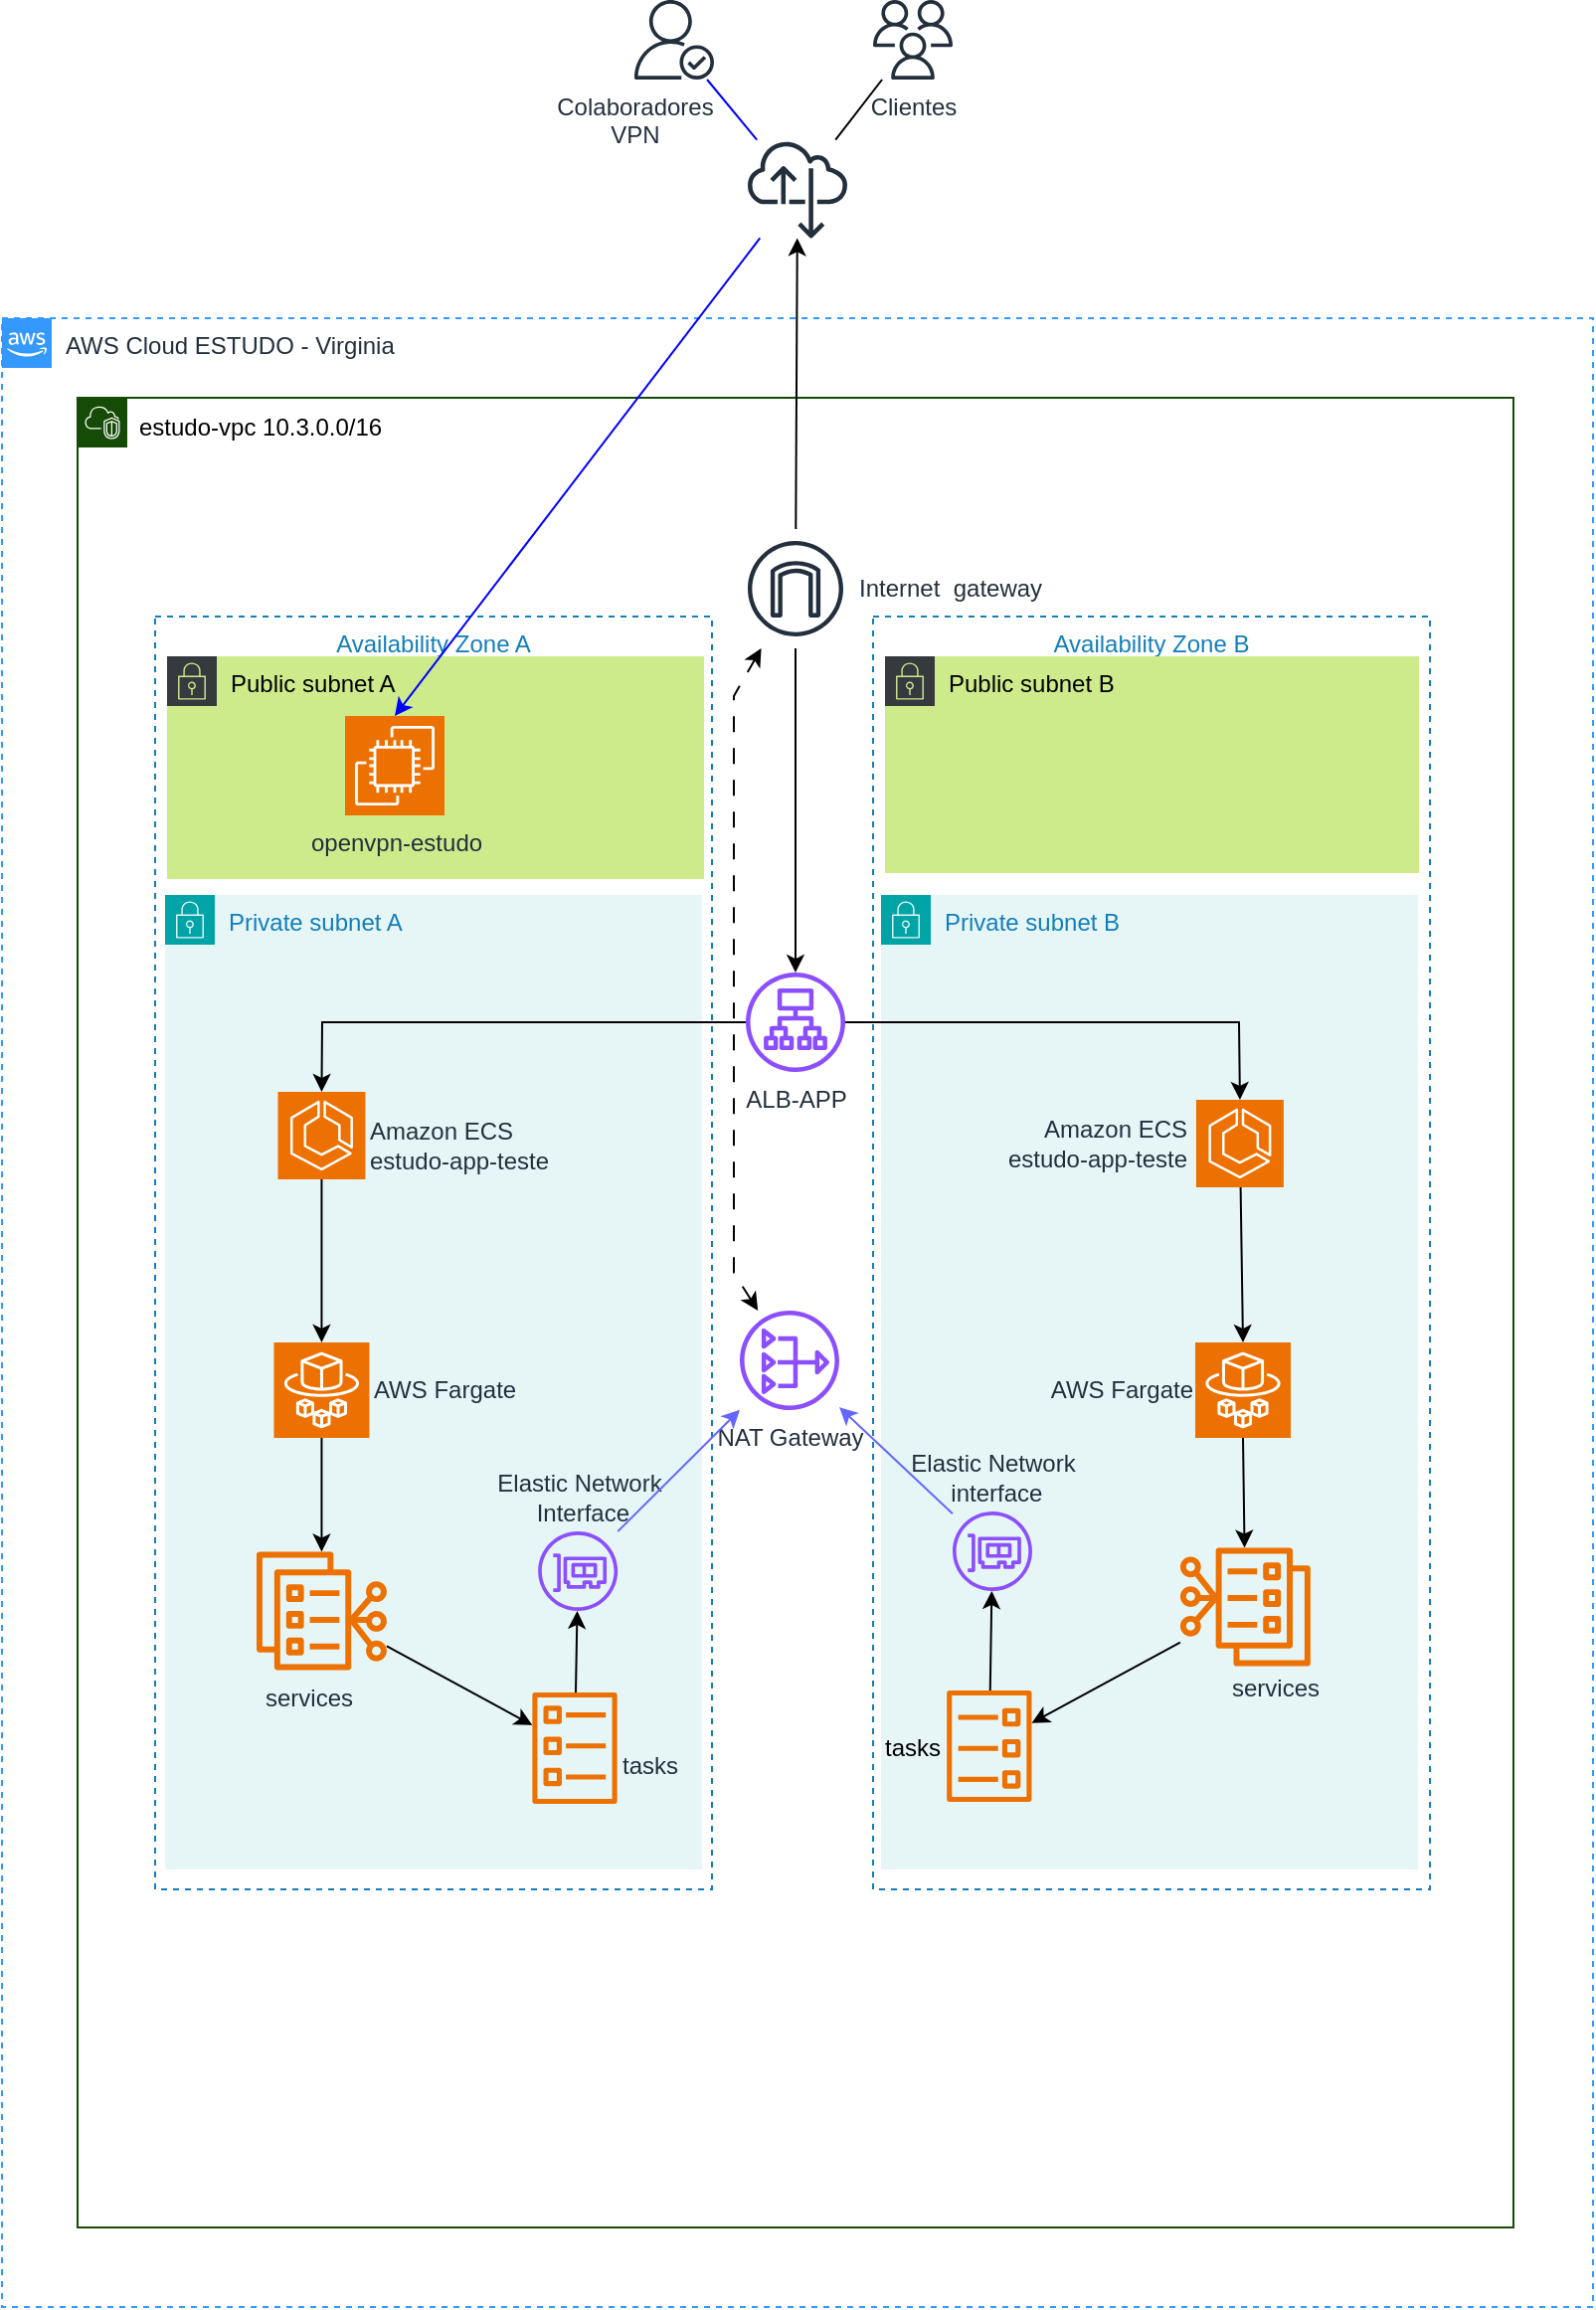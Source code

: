 <mxfile version="24.7.16" pages="4">
  <diagram id="g3nolJPoNbr0uj6kRwSf" name="EFLUXUS-DEV-CLUSTER">
    <mxGraphModel dx="834" dy="540" grid="1" gridSize="10" guides="1" tooltips="1" connect="1" arrows="1" fold="1" page="1" pageScale="1" pageWidth="827" pageHeight="1169" math="0" shadow="0">
      <root>
        <mxCell id="0" />
        <mxCell id="1" parent="0" />
        <mxCell id="3_DpA6uVzwSydOjDTvpA-1" value="Clientes" style="sketch=0;outlineConnect=0;fontColor=#232F3E;gradientColor=none;fillColor=#232F3D;strokeColor=none;dashed=0;verticalLabelPosition=bottom;verticalAlign=top;align=center;html=1;fontSize=12;fontStyle=0;aspect=fixed;pointerEvents=1;shape=mxgraph.aws4.users;" parent="1" vertex="1">
          <mxGeometry x="440" width="40" height="40" as="geometry" />
        </mxCell>
        <mxCell id="3_DpA6uVzwSydOjDTvpA-2" value="" style="sketch=0;outlineConnect=0;fontColor=#232F3E;gradientColor=none;fillColor=#232F3D;strokeColor=none;dashed=0;verticalLabelPosition=bottom;verticalAlign=top;align=center;html=1;fontSize=12;fontStyle=0;aspect=fixed;pointerEvents=1;shape=mxgraph.aws4.internet_alt22;" parent="1" vertex="1">
          <mxGeometry x="377" y="70" width="50" height="50" as="geometry" />
        </mxCell>
        <mxCell id="3_DpA6uVzwSydOjDTvpA-3" value="" style="endArrow=none;html=1;rounded=0;" parent="1" source="3_DpA6uVzwSydOjDTvpA-2" target="3_DpA6uVzwSydOjDTvpA-1" edge="1">
          <mxGeometry width="50" height="50" relative="1" as="geometry">
            <mxPoint x="570" y="370" as="sourcePoint" />
            <mxPoint x="620" y="320" as="targetPoint" />
            <Array as="points" />
          </mxGeometry>
        </mxCell>
        <mxCell id="3_DpA6uVzwSydOjDTvpA-5" value="Colaboradores&lt;br&gt;VPN" style="sketch=0;outlineConnect=0;fontColor=#232F3E;gradientColor=none;fillColor=#232F3D;strokeColor=none;dashed=0;verticalLabelPosition=bottom;verticalAlign=top;align=center;html=1;fontSize=12;fontStyle=0;aspect=fixed;pointerEvents=1;shape=mxgraph.aws4.authenticated_user;spacingLeft=-40;" parent="1" vertex="1">
          <mxGeometry x="320" width="40" height="40" as="geometry" />
        </mxCell>
        <mxCell id="3_DpA6uVzwSydOjDTvpA-7" value="AWS Cloud ESTUDO - Virginia" style="points=[[0,0],[0.25,0],[0.5,0],[0.75,0],[1,0],[1,0.25],[1,0.5],[1,0.75],[1,1],[0.75,1],[0.5,1],[0.25,1],[0,1],[0,0.75],[0,0.5],[0,0.25]];outlineConnect=0;gradientColor=none;html=1;whiteSpace=wrap;fontSize=12;fontStyle=0;container=1;pointerEvents=0;collapsible=0;recursiveResize=0;shape=mxgraph.aws4.group;grIcon=mxgraph.aws4.group_aws_cloud_alt;strokeColor=#3399FF;fillColor=none;verticalAlign=top;align=left;spacingLeft=30;fontColor=#232F3E;dashed=1;" parent="1" vertex="1">
          <mxGeometry x="2" y="160" width="800" height="1000" as="geometry" />
        </mxCell>
        <mxCell id="3_DpA6uVzwSydOjDTvpA-8" value="Private subnet A" style="points=[[0,0],[0.25,0],[0.5,0],[0.75,0],[1,0],[1,0.25],[1,0.5],[1,0.75],[1,1],[0.75,1],[0.5,1],[0.25,1],[0,1],[0,0.75],[0,0.5],[0,0.25]];outlineConnect=0;gradientColor=none;html=1;whiteSpace=wrap;fontSize=12;fontStyle=0;container=1;pointerEvents=0;collapsible=0;recursiveResize=0;shape=mxgraph.aws4.group;grIcon=mxgraph.aws4.group_security_group;grStroke=0;strokeColor=#00A4A6;fillColor=#E6F6F7;verticalAlign=top;align=left;spacingLeft=30;fontColor=#147EBA;dashed=0;" parent="3_DpA6uVzwSydOjDTvpA-7" vertex="1">
          <mxGeometry x="82" y="290" width="270" height="490" as="geometry" />
        </mxCell>
        <mxCell id="3_DpA6uVzwSydOjDTvpA-9" value="&lt;font color=&quot;#000000&quot;&gt;estudo-vpc 10.3.0.0/16&lt;/font&gt;" style="points=[[0,0],[0.25,0],[0.5,0],[0.75,0],[1,0],[1,0.25],[1,0.5],[1,0.75],[1,1],[0.75,1],[0.5,1],[0.25,1],[0,1],[0,0.75],[0,0.5],[0,0.25]];outlineConnect=0;gradientColor=none;html=1;whiteSpace=wrap;fontSize=12;fontStyle=0;container=1;pointerEvents=0;collapsible=0;recursiveResize=0;shape=mxgraph.aws4.group;grIcon=mxgraph.aws4.group_vpc2;strokeColor=#154b06;fillColor=none;verticalAlign=top;align=left;spacingLeft=28;fontColor=#AAB7B8;dashed=0;spacingBottom=0;spacing=3;spacingRight=0;" parent="3_DpA6uVzwSydOjDTvpA-7" vertex="1">
          <mxGeometry x="38" y="40" width="722" height="920" as="geometry" />
        </mxCell>
        <mxCell id="3_DpA6uVzwSydOjDTvpA-10" value="Availability Zone B" style="fillColor=none;strokeColor=#147EBA;verticalAlign=top;fontStyle=0;fontColor=#147EBA;whiteSpace=wrap;html=1;dashed=1;" parent="3_DpA6uVzwSydOjDTvpA-9" vertex="1">
          <mxGeometry x="400" y="110" width="280" height="640" as="geometry" />
        </mxCell>
        <mxCell id="3_DpA6uVzwSydOjDTvpA-11" value="Availability Zone A" style="fillColor=none;strokeColor=#147EBA;verticalAlign=top;fontStyle=0;fontColor=#147EBA;whiteSpace=wrap;html=1;dashed=1;" parent="3_DpA6uVzwSydOjDTvpA-9" vertex="1">
          <mxGeometry x="39" y="110" width="280" height="640" as="geometry" />
        </mxCell>
        <mxCell id="3_DpA6uVzwSydOjDTvpA-12" value="Public subnet A" style="points=[[0,0],[0.25,0],[0.5,0],[0.75,0],[1,0],[1,0.25],[1,0.5],[1,0.75],[1,1],[0.75,1],[0.5,1],[0.25,1],[0,1],[0,0.75],[0,0.5],[0,0.25]];outlineConnect=0;html=1;whiteSpace=wrap;fontSize=12;fontStyle=0;container=1;pointerEvents=0;collapsible=0;recursiveResize=0;shape=mxgraph.aws4.group;grIcon=mxgraph.aws4.group_security_group;grStroke=0;strokeColor=#36393d;fillColor=#cdeb8b;verticalAlign=top;align=left;spacingLeft=30;dashed=0;" parent="3_DpA6uVzwSydOjDTvpA-9" vertex="1">
          <mxGeometry x="45" y="130" width="270" height="112" as="geometry" />
        </mxCell>
        <mxCell id="3_DpA6uVzwSydOjDTvpA-13" value="ALB-APP" style="sketch=0;outlineConnect=0;fontColor=#232F3E;gradientColor=none;fillColor=#8C4FFF;strokeColor=none;dashed=0;verticalLabelPosition=bottom;verticalAlign=top;align=center;html=1;fontSize=12;fontStyle=0;aspect=fixed;pointerEvents=1;shape=mxgraph.aws4.application_load_balancer;" parent="3_DpA6uVzwSydOjDTvpA-9" vertex="1">
          <mxGeometry x="336" y="289" width="50" height="50" as="geometry" />
        </mxCell>
        <mxCell id="3_DpA6uVzwSydOjDTvpA-14" value="Internet&amp;nbsp; gateway" style="sketch=0;outlineConnect=0;fontColor=#232F3E;gradientColor=none;strokeColor=#232F3E;fillColor=#ffffff;dashed=0;verticalLabelPosition=middle;verticalAlign=middle;align=left;html=1;fontSize=12;fontStyle=0;aspect=fixed;shape=mxgraph.aws4.resourceIcon;resIcon=mxgraph.aws4.internet_gateway;labelPosition=right;" parent="3_DpA6uVzwSydOjDTvpA-9" vertex="1">
          <mxGeometry x="331" y="66" width="60" height="60" as="geometry" />
        </mxCell>
        <mxCell id="3_DpA6uVzwSydOjDTvpA-15" value="" style="endArrow=classic;html=1;rounded=0;" parent="3_DpA6uVzwSydOjDTvpA-9" source="3_DpA6uVzwSydOjDTvpA-14" target="3_DpA6uVzwSydOjDTvpA-13" edge="1">
          <mxGeometry width="50" height="50" relative="1" as="geometry">
            <mxPoint x="330" y="160" as="sourcePoint" />
            <mxPoint x="361" y="210" as="targetPoint" />
          </mxGeometry>
        </mxCell>
        <mxCell id="3_DpA6uVzwSydOjDTvpA-16" value="Private subnet B" style="points=[[0,0],[0.25,0],[0.5,0],[0.75,0],[1,0],[1,0.25],[1,0.5],[1,0.75],[1,1],[0.75,1],[0.5,1],[0.25,1],[0,1],[0,0.75],[0,0.5],[0,0.25]];outlineConnect=0;gradientColor=none;html=1;whiteSpace=wrap;fontSize=12;fontStyle=0;container=1;pointerEvents=0;collapsible=0;recursiveResize=0;shape=mxgraph.aws4.group;grIcon=mxgraph.aws4.group_security_group;grStroke=0;strokeColor=#00A4A6;fillColor=#E6F6F7;verticalAlign=top;align=left;spacingLeft=30;fontColor=#147EBA;dashed=0;" parent="3_DpA6uVzwSydOjDTvpA-9" vertex="1">
          <mxGeometry x="404" y="250" width="270" height="490" as="geometry" />
        </mxCell>
        <mxCell id="3_DpA6uVzwSydOjDTvpA-18" value="AWS Fargate" style="sketch=0;points=[[0,0,0],[0.25,0,0],[0.5,0,0],[0.75,0,0],[1,0,0],[0,1,0],[0.25,1,0],[0.5,1,0],[0.75,1,0],[1,1,0],[0,0.25,0],[0,0.5,0],[0,0.75,0],[1,0.25,0],[1,0.5,0],[1,0.75,0]];outlineConnect=0;fontColor=#232F3E;fillColor=#ED7100;strokeColor=#ffffff;dashed=0;verticalLabelPosition=middle;verticalAlign=middle;align=right;html=1;fontSize=12;fontStyle=0;aspect=fixed;shape=mxgraph.aws4.resourceIcon;resIcon=mxgraph.aws4.fargate;labelPosition=left;" parent="3_DpA6uVzwSydOjDTvpA-16" vertex="1">
          <mxGeometry x="158.0" y="225" width="48" height="48" as="geometry" />
        </mxCell>
        <mxCell id="3_DpA6uVzwSydOjDTvpA-35" value="" style="sketch=0;outlineConnect=0;fontColor=#232F3E;gradientColor=none;fillColor=#ED7100;strokeColor=none;dashed=0;verticalLabelPosition=middle;verticalAlign=middle;align=left;html=1;fontSize=12;fontStyle=0;aspect=fixed;pointerEvents=1;shape=mxgraph.aws4.ecs_task;labelPosition=right;rotation=-180;" parent="3_DpA6uVzwSydOjDTvpA-16" vertex="1">
          <mxGeometry x="32.83" y="400" width="43.17" height="56" as="geometry" />
        </mxCell>
        <mxCell id="3_DpA6uVzwSydOjDTvpA-20" value="Public subnet B" style="points=[[0,0],[0.25,0],[0.5,0],[0.75,0],[1,0],[1,0.25],[1,0.5],[1,0.75],[1,1],[0.75,1],[0.5,1],[0.25,1],[0,1],[0,0.75],[0,0.5],[0,0.25]];outlineConnect=0;html=1;whiteSpace=wrap;fontSize=12;fontStyle=0;container=1;pointerEvents=0;collapsible=0;recursiveResize=0;shape=mxgraph.aws4.group;grIcon=mxgraph.aws4.group_security_group;grStroke=0;strokeColor=#36393d;fillColor=#cdeb8b;verticalAlign=top;align=left;spacingLeft=30;dashed=0;" parent="3_DpA6uVzwSydOjDTvpA-9" vertex="1">
          <mxGeometry x="406" y="130" width="268.5" height="109" as="geometry" />
        </mxCell>
        <mxCell id="3_DpA6uVzwSydOjDTvpA-21" value="" style="endArrow=classic;html=1;rounded=0;strokeColor=#6666FF;" parent="3_DpA6uVzwSydOjDTvpA-9" source="3_DpA6uVzwSydOjDTvpA-17" target="3_DpA6uVzwSydOjDTvpA-25" edge="1">
          <mxGeometry width="50" height="50" relative="1" as="geometry">
            <mxPoint x="330" y="320" as="sourcePoint" />
            <mxPoint x="380" y="270" as="targetPoint" />
            <Array as="points" />
          </mxGeometry>
        </mxCell>
        <mxCell id="3_DpA6uVzwSydOjDTvpA-22" value="" style="endArrow=classic;html=1;rounded=0;entryX=0.5;entryY=0;entryDx=0;entryDy=0;entryPerimeter=0;" parent="3_DpA6uVzwSydOjDTvpA-9" source="3_DpA6uVzwSydOjDTvpA-33" target="3_DpA6uVzwSydOjDTvpA-18" edge="1">
          <mxGeometry width="50" height="50" relative="1" as="geometry">
            <mxPoint x="330" y="440" as="sourcePoint" />
            <mxPoint x="380" y="390" as="targetPoint" />
          </mxGeometry>
        </mxCell>
        <mxCell id="3_DpA6uVzwSydOjDTvpA-25" value="NAT Gateway" style="sketch=0;outlineConnect=0;fontColor=#232F3E;gradientColor=none;fillColor=#8C4FFF;strokeColor=none;dashed=0;verticalLabelPosition=bottom;verticalAlign=top;align=center;html=1;fontSize=12;fontStyle=0;aspect=fixed;pointerEvents=1;shape=mxgraph.aws4.nat_gateway;" parent="3_DpA6uVzwSydOjDTvpA-9" vertex="1">
          <mxGeometry x="333" y="459" width="50" height="50" as="geometry" />
        </mxCell>
        <mxCell id="3_DpA6uVzwSydOjDTvpA-27" value="services" style="sketch=0;outlineConnect=0;fontColor=#232F3E;gradientColor=none;fillColor=#ED7100;strokeColor=none;dashed=0;verticalLabelPosition=bottom;verticalAlign=top;align=center;html=1;fontSize=12;fontStyle=0;aspect=fixed;pointerEvents=1;shape=mxgraph.aws4.ecs_service_connect;spacing=2;spacingLeft=-13;" parent="3_DpA6uVzwSydOjDTvpA-9" vertex="1">
          <mxGeometry x="90" y="580" width="65.46" height="60" as="geometry" />
        </mxCell>
        <mxCell id="3_DpA6uVzwSydOjDTvpA-28" value="AWS Fargate" style="sketch=0;points=[[0,0,0],[0.25,0,0],[0.5,0,0],[0.75,0,0],[1,0,0],[0,1,0],[0.25,1,0],[0.5,1,0],[0.75,1,0],[1,1,0],[0,0.25,0],[0,0.5,0],[0,0.75,0],[1,0.25,0],[1,0.5,0],[1,0.75,0]];outlineConnect=0;fontColor=#232F3E;fillColor=#ED7100;strokeColor=#ffffff;dashed=0;verticalLabelPosition=middle;verticalAlign=middle;align=left;html=1;fontSize=12;fontStyle=0;aspect=fixed;shape=mxgraph.aws4.resourceIcon;resIcon=mxgraph.aws4.fargate;labelPosition=right;" parent="3_DpA6uVzwSydOjDTvpA-9" vertex="1">
          <mxGeometry x="98.73" y="475" width="48" height="48" as="geometry" />
        </mxCell>
        <mxCell id="3_DpA6uVzwSydOjDTvpA-29" value="" style="endArrow=classic;html=1;rounded=0;" parent="3_DpA6uVzwSydOjDTvpA-9" source="3_DpA6uVzwSydOjDTvpA-28" target="3_DpA6uVzwSydOjDTvpA-27" edge="1">
          <mxGeometry width="50" height="50" relative="1" as="geometry">
            <mxPoint x="359" y="473" as="sourcePoint" />
            <mxPoint x="107" y="603" as="targetPoint" />
          </mxGeometry>
        </mxCell>
        <mxCell id="3_DpA6uVzwSydOjDTvpA-30" value="Amazon ECS&lt;br&gt;estudo-app-teste" style="sketch=0;points=[[0,0,0],[0.25,0,0],[0.5,0,0],[0.75,0,0],[1,0,0],[0,1,0],[0.25,1,0],[0.5,1,0],[0.75,1,0],[1,1,0],[0,0.25,0],[0,0.5,0],[0,0.75,0],[1,0.25,0],[1,0.5,0],[1,0.75,0]];outlineConnect=0;fontColor=#232F3E;fillColor=#ED7100;strokeColor=#ffffff;dashed=0;verticalLabelPosition=middle;verticalAlign=middle;align=left;html=1;fontSize=12;fontStyle=0;aspect=fixed;shape=mxgraph.aws4.resourceIcon;resIcon=mxgraph.aws4.ecs;labelPosition=right;spacingBottom=-9;" parent="3_DpA6uVzwSydOjDTvpA-9" vertex="1">
          <mxGeometry x="100.73" y="349" width="44" height="44" as="geometry" />
        </mxCell>
        <mxCell id="3_DpA6uVzwSydOjDTvpA-31" value="" style="endArrow=classic;html=1;rounded=0;" parent="3_DpA6uVzwSydOjDTvpA-9" source="3_DpA6uVzwSydOjDTvpA-30" target="3_DpA6uVzwSydOjDTvpA-28" edge="1">
          <mxGeometry width="50" height="50" relative="1" as="geometry">
            <mxPoint x="331" y="612" as="sourcePoint" />
            <mxPoint x="381" y="562" as="targetPoint" />
          </mxGeometry>
        </mxCell>
        <mxCell id="3_DpA6uVzwSydOjDTvpA-33" value="Amazon ECS&lt;br&gt;estudo-app-teste" style="sketch=0;points=[[0,0,0],[0.25,0,0],[0.5,0,0],[0.75,0,0],[1,0,0],[0,1,0],[0.25,1,0],[0.5,1,0],[0.75,1,0],[1,1,0],[0,0.25,0],[0,0.5,0],[0,0.75,0],[1,0.25,0],[1,0.5,0],[1,0.75,0]];outlineConnect=0;fontColor=#232F3E;fillColor=#ED7100;strokeColor=#ffffff;dashed=0;verticalLabelPosition=middle;verticalAlign=middle;align=right;html=1;fontSize=12;fontStyle=0;aspect=fixed;shape=mxgraph.aws4.resourceIcon;resIcon=mxgraph.aws4.ecs;labelPosition=left;spacingLeft=0;spacingBottom=0;spacingRight=3;" parent="3_DpA6uVzwSydOjDTvpA-9" vertex="1">
          <mxGeometry x="562.46" y="353" width="44" height="44" as="geometry" />
        </mxCell>
        <mxCell id="3_DpA6uVzwSydOjDTvpA-34" value="" style="sketch=0;outlineConnect=0;fontColor=#232F3E;gradientColor=none;fillColor=#ED7100;strokeColor=none;dashed=0;verticalLabelPosition=bottom;verticalAlign=top;align=center;html=1;fontSize=12;fontStyle=0;aspect=fixed;pointerEvents=1;shape=mxgraph.aws4.ecs_service_connect;spacing=2;spacingLeft=0;rotation=-180;" parent="3_DpA6uVzwSydOjDTvpA-9" vertex="1">
          <mxGeometry x="554.46" y="578" width="65.46" height="60" as="geometry" />
        </mxCell>
        <mxCell id="3_DpA6uVzwSydOjDTvpA-37" value="" style="endArrow=classic;html=1;rounded=0;" parent="3_DpA6uVzwSydOjDTvpA-9" source="3_DpA6uVzwSydOjDTvpA-34" target="3_DpA6uVzwSydOjDTvpA-35" edge="1">
          <mxGeometry width="50" height="50" relative="1" as="geometry">
            <mxPoint x="556.71" y="651" as="sourcePoint" />
            <mxPoint x="557.75" y="723.964" as="targetPoint" />
          </mxGeometry>
        </mxCell>
        <mxCell id="3_DpA6uVzwSydOjDTvpA-39" value="" style="endArrow=classic;html=1;rounded=0;exitX=0.5;exitY=1;exitDx=0;exitDy=0;exitPerimeter=0;" parent="3_DpA6uVzwSydOjDTvpA-9" source="3_DpA6uVzwSydOjDTvpA-18" target="3_DpA6uVzwSydOjDTvpA-34" edge="1">
          <mxGeometry width="50" height="50" relative="1" as="geometry">
            <mxPoint x="230" y="702" as="sourcePoint" />
            <mxPoint x="280" y="652" as="targetPoint" />
          </mxGeometry>
        </mxCell>
        <mxCell id="3_DpA6uVzwSydOjDTvpA-49" value="&lt;span style=&quot;color: rgb(35, 47, 62); font-family: Helvetica; font-size: 12px; font-style: normal; font-variant-ligatures: normal; font-variant-caps: normal; font-weight: 400; letter-spacing: normal; orphans: 2; text-align: center; text-indent: 0px; text-transform: none; widows: 2; word-spacing: 0px; -webkit-text-stroke-width: 0px; text-decoration-thickness: initial; text-decoration-style: initial; text-decoration-color: initial; float: none; display: inline !important;&quot;&gt;services&lt;/span&gt;" style="text;html=1;strokeColor=none;fillColor=none;align=center;verticalAlign=middle;whiteSpace=wrap;rounded=0;labelBackgroundColor=none;" parent="3_DpA6uVzwSydOjDTvpA-9" vertex="1">
          <mxGeometry x="524.46" y="634" width="156.54" height="30" as="geometry" />
        </mxCell>
        <mxCell id="hYmMMRZbEwh_ExdaLze8-6" value="" style="endArrow=classic;startArrow=classic;html=1;rounded=0;dashed=1;dashPattern=8 8;" parent="3_DpA6uVzwSydOjDTvpA-9" source="3_DpA6uVzwSydOjDTvpA-25" target="3_DpA6uVzwSydOjDTvpA-14" edge="1">
          <mxGeometry width="50" height="50" relative="1" as="geometry">
            <mxPoint x="330.423" y="459" as="sourcePoint" />
            <mxPoint x="330" y="130" as="targetPoint" />
            <Array as="points">
              <mxPoint x="330" y="440" />
              <mxPoint x="330" y="150" />
            </Array>
          </mxGeometry>
        </mxCell>
        <mxCell id="hYmMMRZbEwh_ExdaLze8-7" value="" style="endArrow=classic;html=1;rounded=0;entryX=0.5;entryY=0;entryDx=0;entryDy=0;entryPerimeter=0;" parent="3_DpA6uVzwSydOjDTvpA-9" source="3_DpA6uVzwSydOjDTvpA-13" target="3_DpA6uVzwSydOjDTvpA-30" edge="1">
          <mxGeometry width="50" height="50" relative="1" as="geometry">
            <mxPoint x="320" y="370" as="sourcePoint" />
            <mxPoint x="370" y="320" as="targetPoint" />
            <Array as="points">
              <mxPoint x="123" y="314" />
            </Array>
          </mxGeometry>
        </mxCell>
        <mxCell id="hYmMMRZbEwh_ExdaLze8-8" value="" style="endArrow=classic;html=1;rounded=0;entryX=0.5;entryY=0;entryDx=0;entryDy=0;entryPerimeter=0;" parent="3_DpA6uVzwSydOjDTvpA-9" source="3_DpA6uVzwSydOjDTvpA-13" target="3_DpA6uVzwSydOjDTvpA-33" edge="1">
          <mxGeometry width="50" height="50" relative="1" as="geometry">
            <mxPoint x="320" y="500" as="sourcePoint" />
            <mxPoint x="370" y="450" as="targetPoint" />
            <Array as="points">
              <mxPoint x="584" y="314" />
            </Array>
          </mxGeometry>
        </mxCell>
        <mxCell id="hYmMMRZbEwh_ExdaLze8-2" value="openvpn-estudo" style="sketch=0;points=[[0,0,0],[0.25,0,0],[0.5,0,0],[0.75,0,0],[1,0,0],[0,1,0],[0.25,1,0],[0.5,1,0],[0.75,1,0],[1,1,0],[0,0.25,0],[0,0.5,0],[0,0.75,0],[1,0.25,0],[1,0.5,0],[1,0.75,0]];outlineConnect=0;fontColor=#232F3E;fillColor=#ED7100;strokeColor=#ffffff;dashed=0;verticalLabelPosition=bottom;verticalAlign=top;align=center;html=1;fontSize=12;fontStyle=0;aspect=fixed;shape=mxgraph.aws4.resourceIcon;resIcon=mxgraph.aws4.ec2;labelPosition=center;spacing=2;spacingRight=0;" parent="3_DpA6uVzwSydOjDTvpA-9" vertex="1">
          <mxGeometry x="134.5" y="160" width="50" height="50" as="geometry" />
        </mxCell>
        <mxCell id="3_DpA6uVzwSydOjDTvpA-54" value="Elastic Network&lt;br&gt;&amp;nbsp;Interface" style="sketch=0;outlineConnect=0;fontColor=#232F3E;gradientColor=none;fillColor=#8C4FFF;strokeColor=none;dashed=0;verticalLabelPosition=top;verticalAlign=bottom;align=center;html=1;fontSize=12;fontStyle=0;aspect=fixed;pointerEvents=1;shape=mxgraph.aws4.elastic_network_interface;labelPosition=center;" parent="3_DpA6uVzwSydOjDTvpA-9" vertex="1">
          <mxGeometry x="231.59" y="570" width="40" height="40" as="geometry" />
        </mxCell>
        <mxCell id="3_DpA6uVzwSydOjDTvpA-51" value="" style="endArrow=classic;html=1;rounded=0;fontColor=#6666FF;strokeColor=#6666FF;" parent="3_DpA6uVzwSydOjDTvpA-9" source="3_DpA6uVzwSydOjDTvpA-54" target="3_DpA6uVzwSydOjDTvpA-25" edge="1">
          <mxGeometry width="50" height="50" relative="1" as="geometry">
            <mxPoint x="302" y="477" as="sourcePoint" />
            <mxPoint x="352" y="427" as="targetPoint" />
            <Array as="points" />
          </mxGeometry>
        </mxCell>
        <mxCell id="3_DpA6uVzwSydOjDTvpA-60" value="tasks" style="sketch=0;outlineConnect=0;fontColor=#232F3E;gradientColor=none;fillColor=#ED7100;strokeColor=none;dashed=0;verticalLabelPosition=middle;verticalAlign=middle;align=left;html=1;fontSize=12;fontStyle=0;aspect=fixed;pointerEvents=1;shape=mxgraph.aws4.ecs_task;labelPosition=right;spacingBottom=-18;" parent="3_DpA6uVzwSydOjDTvpA-9" vertex="1">
          <mxGeometry x="228.42" y="651" width="43.17" height="56" as="geometry" />
        </mxCell>
        <mxCell id="3_DpA6uVzwSydOjDTvpA-50" value="" style="endArrow=classic;html=1;rounded=0;" parent="3_DpA6uVzwSydOjDTvpA-9" source="3_DpA6uVzwSydOjDTvpA-60" target="3_DpA6uVzwSydOjDTvpA-54" edge="1">
          <mxGeometry width="50" height="50" relative="1" as="geometry">
            <mxPoint x="262" y="767" as="sourcePoint" />
            <mxPoint x="352" y="547" as="targetPoint" />
          </mxGeometry>
        </mxCell>
        <mxCell id="3_DpA6uVzwSydOjDTvpA-61" value="" style="endArrow=classic;html=1;rounded=0;" parent="3_DpA6uVzwSydOjDTvpA-9" source="3_DpA6uVzwSydOjDTvpA-27" target="3_DpA6uVzwSydOjDTvpA-60" edge="1">
          <mxGeometry width="50" height="50" relative="1" as="geometry">
            <mxPoint x="176.77" y="762.5" as="sourcePoint" />
            <mxPoint x="226.77" y="712.5" as="targetPoint" />
          </mxGeometry>
        </mxCell>
        <mxCell id="3_DpA6uVzwSydOjDTvpA-17" value="Elastic Network&lt;br&gt;&amp;nbsp;interface" style="sketch=0;outlineConnect=0;fontColor=#232F3E;gradientColor=none;fillColor=#8C4FFF;strokeColor=none;dashed=0;verticalLabelPosition=top;verticalAlign=bottom;align=center;html=1;fontSize=12;fontStyle=0;aspect=fixed;pointerEvents=1;shape=mxgraph.aws4.elastic_network_interface;labelPosition=center;" parent="3_DpA6uVzwSydOjDTvpA-9" vertex="1">
          <mxGeometry x="440" y="560" width="40" height="40" as="geometry" />
        </mxCell>
        <mxCell id="3_DpA6uVzwSydOjDTvpA-36" value="" style="endArrow=classic;html=1;rounded=0;" parent="3_DpA6uVzwSydOjDTvpA-9" source="3_DpA6uVzwSydOjDTvpA-35" target="3_DpA6uVzwSydOjDTvpA-17" edge="1">
          <mxGeometry width="50" height="50" relative="1" as="geometry">
            <mxPoint x="462" y="559" as="sourcePoint" />
            <mxPoint x="357" y="371" as="targetPoint" />
          </mxGeometry>
        </mxCell>
        <mxCell id="Dyox2aH1MQomgJkCK7ou-1" value="tasks" style="text;strokeColor=none;fillColor=none;align=left;verticalAlign=middle;spacingLeft=4;spacingRight=4;overflow=hidden;points=[[0,0.5],[1,0.5]];portConstraint=eastwest;rotatable=0;whiteSpace=wrap;html=1;" parent="3_DpA6uVzwSydOjDTvpA-9" vertex="1">
          <mxGeometry x="400" y="664" width="40" height="30" as="geometry" />
        </mxCell>
        <mxCell id="hYmMMRZbEwh_ExdaLze8-9" value="" style="endArrow=classic;html=1;rounded=0;entryX=0.5;entryY=0;entryDx=0;entryDy=0;entryPerimeter=0;strokeColor=#0000FF;" parent="1" source="3_DpA6uVzwSydOjDTvpA-2" target="hYmMMRZbEwh_ExdaLze8-2" edge="1">
          <mxGeometry width="50" height="50" relative="1" as="geometry">
            <mxPoint x="360" y="270" as="sourcePoint" />
            <mxPoint x="410" y="220" as="targetPoint" />
          </mxGeometry>
        </mxCell>
        <mxCell id="hYmMMRZbEwh_ExdaLze8-17" value="" style="endArrow=none;html=1;rounded=0;fontColor=#0000FF;strokeColor=#0000FF;" parent="1" source="3_DpA6uVzwSydOjDTvpA-2" target="3_DpA6uVzwSydOjDTvpA-5" edge="1">
          <mxGeometry width="50" height="50" relative="1" as="geometry">
            <mxPoint x="360" y="140" as="sourcePoint" />
            <mxPoint x="410" y="90" as="targetPoint" />
          </mxGeometry>
        </mxCell>
        <mxCell id="UblhTUF5jSsiD2pHRncW-2" value="" style="endArrow=classic;html=1;rounded=0;" edge="1" parent="1" source="3_DpA6uVzwSydOjDTvpA-14" target="3_DpA6uVzwSydOjDTvpA-2">
          <mxGeometry width="50" height="50" relative="1" as="geometry">
            <mxPoint x="310" y="280" as="sourcePoint" />
            <mxPoint x="360" y="230" as="targetPoint" />
          </mxGeometry>
        </mxCell>
      </root>
    </mxGraphModel>
  </diagram>
  <diagram name="ai" id="D56goGnFmesE-rR-ThAi">
    <mxGraphModel dx="752" dy="517" grid="1" gridSize="10" guides="1" tooltips="1" connect="1" arrows="1" fold="1" page="1" pageScale="1" pageWidth="827" pageHeight="1169" math="0" shadow="0">
      <root>
        <mxCell id="cUCSxb_MKWQ2jHd_B_LC-0" />
        <mxCell id="cUCSxb_MKWQ2jHd_B_LC-1" parent="cUCSxb_MKWQ2jHd_B_LC-0" />
        <mxCell id="cUCSxb_MKWQ2jHd_B_LC-2" value="Clientes" style="sketch=0;outlineConnect=0;fontColor=#232F3E;gradientColor=none;fillColor=#232F3D;strokeColor=none;dashed=0;verticalLabelPosition=bottom;verticalAlign=top;align=center;html=1;fontSize=12;fontStyle=0;aspect=fixed;pointerEvents=1;shape=mxgraph.aws4.users;" parent="cUCSxb_MKWQ2jHd_B_LC-1" vertex="1">
          <mxGeometry x="440" width="40" height="40" as="geometry" />
        </mxCell>
        <mxCell id="cUCSxb_MKWQ2jHd_B_LC-3" value="" style="sketch=0;outlineConnect=0;fontColor=#232F3E;gradientColor=none;fillColor=#232F3D;strokeColor=none;dashed=0;verticalLabelPosition=bottom;verticalAlign=top;align=center;html=1;fontSize=12;fontStyle=0;aspect=fixed;pointerEvents=1;shape=mxgraph.aws4.internet_alt22;" parent="cUCSxb_MKWQ2jHd_B_LC-1" vertex="1">
          <mxGeometry x="377" y="70" width="50" height="50" as="geometry" />
        </mxCell>
        <mxCell id="cUCSxb_MKWQ2jHd_B_LC-4" value="" style="endArrow=none;html=1;rounded=0;" parent="cUCSxb_MKWQ2jHd_B_LC-1" source="cUCSxb_MKWQ2jHd_B_LC-3" target="cUCSxb_MKWQ2jHd_B_LC-2" edge="1">
          <mxGeometry width="50" height="50" relative="1" as="geometry">
            <mxPoint x="570" y="370" as="sourcePoint" />
            <mxPoint x="620" y="320" as="targetPoint" />
            <Array as="points" />
          </mxGeometry>
        </mxCell>
        <mxCell id="cUCSxb_MKWQ2jHd_B_LC-5" value="" style="endArrow=none;html=1;rounded=0;" parent="cUCSxb_MKWQ2jHd_B_LC-1" source="cUCSxb_MKWQ2jHd_B_LC-58" target="cUCSxb_MKWQ2jHd_B_LC-3" edge="1">
          <mxGeometry width="50" height="50" relative="1" as="geometry">
            <mxPoint x="510" y="390" as="sourcePoint" />
            <mxPoint x="560" y="340" as="targetPoint" />
          </mxGeometry>
        </mxCell>
        <mxCell id="cUCSxb_MKWQ2jHd_B_LC-6" value="Colaboradores&lt;br&gt;VPN" style="sketch=0;outlineConnect=0;fontColor=#232F3E;gradientColor=none;fillColor=#232F3D;strokeColor=none;dashed=0;verticalLabelPosition=bottom;verticalAlign=top;align=center;html=1;fontSize=12;fontStyle=0;aspect=fixed;pointerEvents=1;shape=mxgraph.aws4.authenticated_user;spacingLeft=-40;" parent="cUCSxb_MKWQ2jHd_B_LC-1" vertex="1">
          <mxGeometry x="320" width="40" height="40" as="geometry" />
        </mxCell>
        <mxCell id="cUCSxb_MKWQ2jHd_B_LC-7" value="AWS Cloud DEV - Virginia" style="points=[[0,0],[0.25,0],[0.5,0],[0.75,0],[1,0],[1,0.25],[1,0.5],[1,0.75],[1,1],[0.75,1],[0.5,1],[0.25,1],[0,1],[0,0.75],[0,0.5],[0,0.25]];outlineConnect=0;gradientColor=none;html=1;whiteSpace=wrap;fontSize=12;fontStyle=0;container=1;pointerEvents=0;collapsible=0;recursiveResize=0;shape=mxgraph.aws4.group;grIcon=mxgraph.aws4.group_aws_cloud_alt;strokeColor=#3399FF;fillColor=none;verticalAlign=top;align=left;spacingLeft=30;fontColor=#232F3E;dashed=1;" parent="cUCSxb_MKWQ2jHd_B_LC-1" vertex="1">
          <mxGeometry x="2" y="160" width="800" height="1160" as="geometry" />
        </mxCell>
        <mxCell id="cUCSxb_MKWQ2jHd_B_LC-8" value="Private subnet A" style="points=[[0,0],[0.25,0],[0.5,0],[0.75,0],[1,0],[1,0.25],[1,0.5],[1,0.75],[1,1],[0.75,1],[0.5,1],[0.25,1],[0,1],[0,0.75],[0,0.5],[0,0.25]];outlineConnect=0;gradientColor=none;html=1;whiteSpace=wrap;fontSize=12;fontStyle=0;container=1;pointerEvents=0;collapsible=0;recursiveResize=0;shape=mxgraph.aws4.group;grIcon=mxgraph.aws4.group_security_group;grStroke=0;strokeColor=#00A4A6;fillColor=#E6F6F7;verticalAlign=top;align=left;spacingLeft=30;fontColor=#147EBA;dashed=0;" parent="cUCSxb_MKWQ2jHd_B_LC-7" vertex="1">
          <mxGeometry x="82" y="490" width="270" height="610" as="geometry" />
        </mxCell>
        <mxCell id="cUCSxb_MKWQ2jHd_B_LC-9" value="&lt;font color=&quot;#000000&quot;&gt;dev-vpc 10.3.0.0/16&lt;/font&gt;" style="points=[[0,0],[0.25,0],[0.5,0],[0.75,0],[1,0],[1,0.25],[1,0.5],[1,0.75],[1,1],[0.75,1],[0.5,1],[0.25,1],[0,1],[0,0.75],[0,0.5],[0,0.25]];outlineConnect=0;gradientColor=none;html=1;whiteSpace=wrap;fontSize=12;fontStyle=0;container=1;pointerEvents=0;collapsible=0;recursiveResize=0;shape=mxgraph.aws4.group;grIcon=mxgraph.aws4.group_vpc2;strokeColor=#154b06;fillColor=none;verticalAlign=top;align=left;spacingLeft=28;fontColor=#AAB7B8;dashed=0;spacingBottom=0;spacing=3;spacingRight=0;" parent="cUCSxb_MKWQ2jHd_B_LC-7" vertex="1">
          <mxGeometry x="38" y="240" width="722" height="877" as="geometry" />
        </mxCell>
        <mxCell id="cUCSxb_MKWQ2jHd_B_LC-10" value="Availability Zone B" style="fillColor=none;strokeColor=#147EBA;verticalAlign=top;fontStyle=0;fontColor=#147EBA;whiteSpace=wrap;html=1;dashed=1;" parent="cUCSxb_MKWQ2jHd_B_LC-9" vertex="1">
          <mxGeometry x="400" y="110" width="280" height="760" as="geometry" />
        </mxCell>
        <mxCell id="cUCSxb_MKWQ2jHd_B_LC-11" value="Availability Zone A" style="fillColor=none;strokeColor=#147EBA;verticalAlign=top;fontStyle=0;fontColor=#147EBA;whiteSpace=wrap;html=1;dashed=1;" parent="cUCSxb_MKWQ2jHd_B_LC-9" vertex="1">
          <mxGeometry x="39" y="110" width="280" height="760" as="geometry" />
        </mxCell>
        <mxCell id="cUCSxb_MKWQ2jHd_B_LC-12" value="Public subnet A" style="points=[[0,0],[0.25,0],[0.5,0],[0.75,0],[1,0],[1,0.25],[1,0.5],[1,0.75],[1,1],[0.75,1],[0.5,1],[0.25,1],[0,1],[0,0.75],[0,0.5],[0,0.25]];outlineConnect=0;html=1;whiteSpace=wrap;fontSize=12;fontStyle=0;container=1;pointerEvents=0;collapsible=0;recursiveResize=0;shape=mxgraph.aws4.group;grIcon=mxgraph.aws4.group_security_group;grStroke=0;strokeColor=#36393d;fillColor=#cdeb8b;verticalAlign=top;align=left;spacingLeft=30;dashed=0;" parent="cUCSxb_MKWQ2jHd_B_LC-9" vertex="1">
          <mxGeometry x="45" y="130" width="270" height="112" as="geometry" />
        </mxCell>
        <mxCell id="cUCSxb_MKWQ2jHd_B_LC-13" value="ALB-APP" style="sketch=0;outlineConnect=0;fontColor=#232F3E;gradientColor=none;fillColor=#8C4FFF;strokeColor=none;dashed=0;verticalLabelPosition=bottom;verticalAlign=top;align=center;html=1;fontSize=12;fontStyle=0;aspect=fixed;pointerEvents=1;shape=mxgraph.aws4.application_load_balancer;" parent="cUCSxb_MKWQ2jHd_B_LC-9" vertex="1">
          <mxGeometry x="336" y="289" width="50" height="50" as="geometry" />
        </mxCell>
        <mxCell id="cUCSxb_MKWQ2jHd_B_LC-14" value="Internet&amp;nbsp; gateway" style="sketch=0;outlineConnect=0;fontColor=#232F3E;gradientColor=none;strokeColor=#232F3E;fillColor=#ffffff;dashed=0;verticalLabelPosition=middle;verticalAlign=middle;align=left;html=1;fontSize=12;fontStyle=0;aspect=fixed;shape=mxgraph.aws4.resourceIcon;resIcon=mxgraph.aws4.internet_gateway;labelPosition=right;" parent="cUCSxb_MKWQ2jHd_B_LC-9" vertex="1">
          <mxGeometry x="331" y="66" width="60" height="60" as="geometry" />
        </mxCell>
        <mxCell id="cUCSxb_MKWQ2jHd_B_LC-15" value="" style="endArrow=classic;html=1;rounded=0;" parent="cUCSxb_MKWQ2jHd_B_LC-9" source="cUCSxb_MKWQ2jHd_B_LC-14" target="cUCSxb_MKWQ2jHd_B_LC-13" edge="1">
          <mxGeometry width="50" height="50" relative="1" as="geometry">
            <mxPoint x="330" y="160" as="sourcePoint" />
            <mxPoint x="361" y="210" as="targetPoint" />
          </mxGeometry>
        </mxCell>
        <mxCell id="cUCSxb_MKWQ2jHd_B_LC-16" value="Private subnet B" style="points=[[0,0],[0.25,0],[0.5,0],[0.75,0],[1,0],[1,0.25],[1,0.5],[1,0.75],[1,1],[0.75,1],[0.5,1],[0.25,1],[0,1],[0,0.75],[0,0.5],[0,0.25]];outlineConnect=0;gradientColor=none;html=1;whiteSpace=wrap;fontSize=12;fontStyle=0;container=1;pointerEvents=0;collapsible=0;recursiveResize=0;shape=mxgraph.aws4.group;grIcon=mxgraph.aws4.group_security_group;grStroke=0;strokeColor=#00A4A6;fillColor=#E6F6F7;verticalAlign=top;align=left;spacingLeft=30;fontColor=#147EBA;dashed=0;" parent="cUCSxb_MKWQ2jHd_B_LC-9" vertex="1">
          <mxGeometry x="404" y="250" width="270" height="610" as="geometry" />
        </mxCell>
        <mxCell id="cUCSxb_MKWQ2jHd_B_LC-17" value="Elastic Network&lt;br&gt;&amp;nbsp;interface" style="sketch=0;outlineConnect=0;fontColor=#232F3E;gradientColor=none;fillColor=#8C4FFF;strokeColor=none;dashed=0;verticalLabelPosition=top;verticalAlign=bottom;align=center;html=1;fontSize=12;fontStyle=0;aspect=fixed;pointerEvents=1;shape=mxgraph.aws4.elastic_network_interface;labelPosition=center;" parent="cUCSxb_MKWQ2jHd_B_LC-16" vertex="1">
          <mxGeometry x="36" y="193" width="40" height="40" as="geometry" />
        </mxCell>
        <mxCell id="cUCSxb_MKWQ2jHd_B_LC-18" value="AWS Fargate" style="sketch=0;points=[[0,0,0],[0.25,0,0],[0.5,0,0],[0.75,0,0],[1,0,0],[0,1,0],[0.25,1,0],[0.5,1,0],[0.75,1,0],[1,1,0],[0,0.25,0],[0,0.5,0],[0,0.75,0],[1,0.25,0],[1,0.5,0],[1,0.75,0]];outlineConnect=0;fontColor=#232F3E;fillColor=#ED7100;strokeColor=#ffffff;dashed=0;verticalLabelPosition=middle;verticalAlign=middle;align=right;html=1;fontSize=12;fontStyle=0;aspect=fixed;shape=mxgraph.aws4.resourceIcon;resIcon=mxgraph.aws4.fargate;labelPosition=left;" parent="cUCSxb_MKWQ2jHd_B_LC-16" vertex="1">
          <mxGeometry x="158.0" y="225" width="48" height="48" as="geometry" />
        </mxCell>
        <mxCell id="cUCSxb_MKWQ2jHd_B_LC-19" value="Public subnet B" style="points=[[0,0],[0.25,0],[0.5,0],[0.75,0],[1,0],[1,0.25],[1,0.5],[1,0.75],[1,1],[0.75,1],[0.5,1],[0.25,1],[0,1],[0,0.75],[0,0.5],[0,0.25]];outlineConnect=0;html=1;whiteSpace=wrap;fontSize=12;fontStyle=0;container=1;pointerEvents=0;collapsible=0;recursiveResize=0;shape=mxgraph.aws4.group;grIcon=mxgraph.aws4.group_security_group;grStroke=0;strokeColor=#36393d;fillColor=#cdeb8b;verticalAlign=top;align=left;spacingLeft=30;dashed=0;" parent="cUCSxb_MKWQ2jHd_B_LC-9" vertex="1">
          <mxGeometry x="406" y="130" width="268.5" height="109" as="geometry" />
        </mxCell>
        <mxCell id="cUCSxb_MKWQ2jHd_B_LC-20" value="" style="endArrow=classic;html=1;rounded=0;strokeColor=#6666FF;" parent="cUCSxb_MKWQ2jHd_B_LC-9" source="cUCSxb_MKWQ2jHd_B_LC-17" target="cUCSxb_MKWQ2jHd_B_LC-23" edge="1">
          <mxGeometry width="50" height="50" relative="1" as="geometry">
            <mxPoint x="330" y="320" as="sourcePoint" />
            <mxPoint x="380" y="270" as="targetPoint" />
            <Array as="points" />
          </mxGeometry>
        </mxCell>
        <mxCell id="cUCSxb_MKWQ2jHd_B_LC-21" value="" style="endArrow=classic;html=1;rounded=0;entryX=0.5;entryY=0;entryDx=0;entryDy=0;entryPerimeter=0;" parent="cUCSxb_MKWQ2jHd_B_LC-9" source="cUCSxb_MKWQ2jHd_B_LC-29" target="cUCSxb_MKWQ2jHd_B_LC-18" edge="1">
          <mxGeometry width="50" height="50" relative="1" as="geometry">
            <mxPoint x="330" y="440" as="sourcePoint" />
            <mxPoint x="380" y="390" as="targetPoint" />
          </mxGeometry>
        </mxCell>
        <mxCell id="cUCSxb_MKWQ2jHd_B_LC-22" value="RDS - mssql-exp" style="sketch=0;outlineConnect=0;fontColor=#232F3E;gradientColor=none;strokeColor=#ffffff;fillColor=#232F3E;dashed=0;verticalLabelPosition=bottom;verticalAlign=top;align=center;html=1;fontSize=10;fontStyle=1;spacing=3;shape=mxgraph.aws4.productIcon;prIcon=mxgraph.aws4.rds;labelPosition=center;spacingBottom=0;spacingTop=-11;" parent="cUCSxb_MKWQ2jHd_B_LC-9" vertex="1">
          <mxGeometry x="575.42" y="672" width="44.5" height="50" as="geometry" />
        </mxCell>
        <mxCell id="cUCSxb_MKWQ2jHd_B_LC-23" value="NAT Gateway" style="sketch=0;outlineConnect=0;fontColor=#232F3E;gradientColor=none;fillColor=#8C4FFF;strokeColor=none;dashed=0;verticalLabelPosition=bottom;verticalAlign=top;align=center;html=1;fontSize=12;fontStyle=0;aspect=fixed;pointerEvents=1;shape=mxgraph.aws4.nat_gateway;" parent="cUCSxb_MKWQ2jHd_B_LC-9" vertex="1">
          <mxGeometry x="333" y="459" width="50" height="50" as="geometry" />
        </mxCell>
        <mxCell id="cUCSxb_MKWQ2jHd_B_LC-24" value="efluxus-dev-ai" style="sketch=0;outlineConnect=0;fontColor=#232F3E;gradientColor=none;fillColor=#ED7100;strokeColor=none;dashed=0;verticalLabelPosition=bottom;verticalAlign=top;align=center;html=1;fontSize=12;fontStyle=0;aspect=fixed;pointerEvents=1;shape=mxgraph.aws4.ecs_service_connect;spacing=2;spacingLeft=-13;" parent="cUCSxb_MKWQ2jHd_B_LC-9" vertex="1">
          <mxGeometry x="90" y="580" width="65.46" height="60" as="geometry" />
        </mxCell>
        <mxCell id="cUCSxb_MKWQ2jHd_B_LC-25" value="AWS Fargate" style="sketch=0;points=[[0,0,0],[0.25,0,0],[0.5,0,0],[0.75,0,0],[1,0,0],[0,1,0],[0.25,1,0],[0.5,1,0],[0.75,1,0],[1,1,0],[0,0.25,0],[0,0.5,0],[0,0.75,0],[1,0.25,0],[1,0.5,0],[1,0.75,0]];outlineConnect=0;fontColor=#232F3E;fillColor=#ED7100;strokeColor=#ffffff;dashed=0;verticalLabelPosition=middle;verticalAlign=middle;align=left;html=1;fontSize=12;fontStyle=0;aspect=fixed;shape=mxgraph.aws4.resourceIcon;resIcon=mxgraph.aws4.fargate;labelPosition=right;" parent="cUCSxb_MKWQ2jHd_B_LC-9" vertex="1">
          <mxGeometry x="98.73" y="475" width="48" height="48" as="geometry" />
        </mxCell>
        <mxCell id="cUCSxb_MKWQ2jHd_B_LC-26" value="" style="endArrow=classic;html=1;rounded=0;" parent="cUCSxb_MKWQ2jHd_B_LC-9" source="cUCSxb_MKWQ2jHd_B_LC-25" target="cUCSxb_MKWQ2jHd_B_LC-24" edge="1">
          <mxGeometry width="50" height="50" relative="1" as="geometry">
            <mxPoint x="359" y="473" as="sourcePoint" />
            <mxPoint x="107" y="603" as="targetPoint" />
          </mxGeometry>
        </mxCell>
        <mxCell id="cUCSxb_MKWQ2jHd_B_LC-27" value="Amazon ECS&lt;br&gt;efluxus-dev-cluster" style="sketch=0;points=[[0,0,0],[0.25,0,0],[0.5,0,0],[0.75,0,0],[1,0,0],[0,1,0],[0.25,1,0],[0.5,1,0],[0.75,1,0],[1,1,0],[0,0.25,0],[0,0.5,0],[0,0.75,0],[1,0.25,0],[1,0.5,0],[1,0.75,0]];outlineConnect=0;fontColor=#232F3E;fillColor=#ED7100;strokeColor=#ffffff;dashed=0;verticalLabelPosition=middle;verticalAlign=middle;align=left;html=1;fontSize=12;fontStyle=0;aspect=fixed;shape=mxgraph.aws4.resourceIcon;resIcon=mxgraph.aws4.ecs;labelPosition=right;spacingBottom=-9;" parent="cUCSxb_MKWQ2jHd_B_LC-9" vertex="1">
          <mxGeometry x="100.73" y="349" width="44" height="44" as="geometry" />
        </mxCell>
        <mxCell id="cUCSxb_MKWQ2jHd_B_LC-28" value="" style="endArrow=classic;html=1;rounded=0;" parent="cUCSxb_MKWQ2jHd_B_LC-9" source="cUCSxb_MKWQ2jHd_B_LC-27" target="cUCSxb_MKWQ2jHd_B_LC-25" edge="1">
          <mxGeometry width="50" height="50" relative="1" as="geometry">
            <mxPoint x="331" y="612" as="sourcePoint" />
            <mxPoint x="381" y="562" as="targetPoint" />
          </mxGeometry>
        </mxCell>
        <mxCell id="cUCSxb_MKWQ2jHd_B_LC-29" value="Amazon ECS&lt;br&gt;efluxus-dev-cluster" style="sketch=0;points=[[0,0,0],[0.25,0,0],[0.5,0,0],[0.75,0,0],[1,0,0],[0,1,0],[0.25,1,0],[0.5,1,0],[0.75,1,0],[1,1,0],[0,0.25,0],[0,0.5,0],[0,0.75,0],[1,0.25,0],[1,0.5,0],[1,0.75,0]];outlineConnect=0;fontColor=#232F3E;fillColor=#ED7100;strokeColor=#ffffff;dashed=0;verticalLabelPosition=middle;verticalAlign=middle;align=right;html=1;fontSize=12;fontStyle=0;aspect=fixed;shape=mxgraph.aws4.resourceIcon;resIcon=mxgraph.aws4.ecs;labelPosition=left;spacingLeft=0;spacingBottom=0;spacingRight=3;" parent="cUCSxb_MKWQ2jHd_B_LC-9" vertex="1">
          <mxGeometry x="562.46" y="353" width="44" height="44" as="geometry" />
        </mxCell>
        <mxCell id="cUCSxb_MKWQ2jHd_B_LC-30" value="" style="sketch=0;outlineConnect=0;fontColor=#232F3E;gradientColor=none;fillColor=#ED7100;strokeColor=none;dashed=0;verticalLabelPosition=bottom;verticalAlign=top;align=center;html=1;fontSize=12;fontStyle=0;aspect=fixed;pointerEvents=1;shape=mxgraph.aws4.ecs_service_connect;spacing=2;spacingLeft=0;rotation=-180;" parent="cUCSxb_MKWQ2jHd_B_LC-9" vertex="1">
          <mxGeometry x="554.46" y="578" width="65.46" height="60" as="geometry" />
        </mxCell>
        <mxCell id="cUCSxb_MKWQ2jHd_B_LC-31" value="" style="sketch=0;outlineConnect=0;fontColor=#232F3E;gradientColor=none;fillColor=#ED7100;strokeColor=none;dashed=0;verticalLabelPosition=middle;verticalAlign=middle;align=left;html=1;fontSize=12;fontStyle=0;aspect=fixed;pointerEvents=1;shape=mxgraph.aws4.ecs_task;labelPosition=right;rotation=-180;" parent="cUCSxb_MKWQ2jHd_B_LC-9" vertex="1">
          <mxGeometry x="439.75" y="582" width="43.17" height="56" as="geometry" />
        </mxCell>
        <mxCell id="cUCSxb_MKWQ2jHd_B_LC-32" value="" style="endArrow=classic;html=1;rounded=0;" parent="cUCSxb_MKWQ2jHd_B_LC-9" source="cUCSxb_MKWQ2jHd_B_LC-31" target="cUCSxb_MKWQ2jHd_B_LC-17" edge="1">
          <mxGeometry width="50" height="50" relative="1" as="geometry">
            <mxPoint x="462" y="559" as="sourcePoint" />
            <mxPoint x="357" y="371" as="targetPoint" />
          </mxGeometry>
        </mxCell>
        <mxCell id="cUCSxb_MKWQ2jHd_B_LC-33" value="" style="endArrow=classic;html=1;rounded=0;" parent="cUCSxb_MKWQ2jHd_B_LC-9" source="cUCSxb_MKWQ2jHd_B_LC-30" target="cUCSxb_MKWQ2jHd_B_LC-31" edge="1">
          <mxGeometry width="50" height="50" relative="1" as="geometry">
            <mxPoint x="556.71" y="651" as="sourcePoint" />
            <mxPoint x="557.75" y="723.964" as="targetPoint" />
          </mxGeometry>
        </mxCell>
        <mxCell id="cUCSxb_MKWQ2jHd_B_LC-34" value="" style="endArrow=classic;html=1;rounded=0;" parent="cUCSxb_MKWQ2jHd_B_LC-9" source="cUCSxb_MKWQ2jHd_B_LC-31" target="cUCSxb_MKWQ2jHd_B_LC-22" edge="1">
          <mxGeometry width="50" height="50" relative="1" as="geometry">
            <mxPoint x="230" y="822" as="sourcePoint" />
            <mxPoint x="280" y="772" as="targetPoint" />
          </mxGeometry>
        </mxCell>
        <mxCell id="cUCSxb_MKWQ2jHd_B_LC-35" value="" style="endArrow=classic;html=1;rounded=0;exitX=0.5;exitY=1;exitDx=0;exitDy=0;exitPerimeter=0;" parent="cUCSxb_MKWQ2jHd_B_LC-9" source="cUCSxb_MKWQ2jHd_B_LC-18" target="cUCSxb_MKWQ2jHd_B_LC-30" edge="1">
          <mxGeometry width="50" height="50" relative="1" as="geometry">
            <mxPoint x="230" y="702" as="sourcePoint" />
            <mxPoint x="280" y="652" as="targetPoint" />
          </mxGeometry>
        </mxCell>
        <mxCell id="cUCSxb_MKWQ2jHd_B_LC-36" value="Bucket S3" style="sketch=0;outlineConnect=0;fontColor=#232F3E;gradientColor=none;fillColor=#7AA116;strokeColor=none;dashed=0;verticalLabelPosition=bottom;verticalAlign=top;align=center;html=1;fontSize=12;fontStyle=0;aspect=fixed;pointerEvents=1;shape=mxgraph.aws4.bucket;spacingLeft=-1;spacingTop=-7;labelPosition=center;" parent="cUCSxb_MKWQ2jHd_B_LC-9" vertex="1">
          <mxGeometry x="233" y="713" width="38.46" height="40" as="geometry" />
        </mxCell>
        <mxCell id="cUCSxb_MKWQ2jHd_B_LC-37" value="Bucket S3" style="sketch=0;outlineConnect=0;fontColor=#232F3E;gradientColor=none;fillColor=#7AA116;strokeColor=none;dashed=0;verticalLabelPosition=bottom;verticalAlign=top;align=center;html=1;fontSize=12;fontStyle=0;aspect=fixed;pointerEvents=1;shape=mxgraph.aws4.bucket;spacingLeft=-1;spacingTop=-7;labelPosition=center;" parent="cUCSxb_MKWQ2jHd_B_LC-9" vertex="1">
          <mxGeometry x="443.46" y="707" width="38.46" height="40" as="geometry" />
        </mxCell>
        <mxCell id="cUCSxb_MKWQ2jHd_B_LC-38" value="efluxus-dev-ai" style="text;html=1;strokeColor=none;fillColor=none;align=center;verticalAlign=middle;whiteSpace=wrap;rounded=0;labelBackgroundColor=none;" parent="cUCSxb_MKWQ2jHd_B_LC-9" vertex="1">
          <mxGeometry x="524.46" y="634" width="156.54" height="30" as="geometry" />
        </mxCell>
        <mxCell id="cUCSxb_MKWQ2jHd_B_LC-39" value="" style="endArrow=classic;html=1;rounded=0;" parent="cUCSxb_MKWQ2jHd_B_LC-9" source="cUCSxb_MKWQ2jHd_B_LC-31" target="cUCSxb_MKWQ2jHd_B_LC-37" edge="1">
          <mxGeometry width="50" height="50" relative="1" as="geometry">
            <mxPoint x="230" y="822" as="sourcePoint" />
            <mxPoint x="280" y="772" as="targetPoint" />
          </mxGeometry>
        </mxCell>
        <mxCell id="cUCSxb_MKWQ2jHd_B_LC-40" value="RDS - mssql-exp" style="sketch=0;outlineConnect=0;fontColor=default;gradientColor=none;strokeColor=#ffffff;fillColor=#232F3E;dashed=0;verticalLabelPosition=bottom;verticalAlign=top;align=center;html=1;fontSize=10;fontStyle=1;spacing=3;shape=mxgraph.aws4.productIcon;prIcon=mxgraph.aws4.rds;labelPosition=center;spacingBottom=0;spacingTop=-11;labelBackgroundColor=none;" parent="cUCSxb_MKWQ2jHd_B_LC-9" vertex="1">
          <mxGeometry x="90.0" y="682" width="44.5" height="50" as="geometry" />
        </mxCell>
        <mxCell id="cUCSxb_MKWQ2jHd_B_LC-41" value="" style="endArrow=classic;startArrow=classic;html=1;rounded=0;dashed=1;dashPattern=8 8;" parent="cUCSxb_MKWQ2jHd_B_LC-9" source="cUCSxb_MKWQ2jHd_B_LC-23" target="cUCSxb_MKWQ2jHd_B_LC-14" edge="1">
          <mxGeometry width="50" height="50" relative="1" as="geometry">
            <mxPoint x="330.423" y="459" as="sourcePoint" />
            <mxPoint x="330" y="130" as="targetPoint" />
            <Array as="points">
              <mxPoint x="330" y="440" />
              <mxPoint x="330" y="150" />
            </Array>
          </mxGeometry>
        </mxCell>
        <mxCell id="cUCSxb_MKWQ2jHd_B_LC-42" value="" style="endArrow=classic;html=1;rounded=0;entryX=0.5;entryY=0;entryDx=0;entryDy=0;entryPerimeter=0;" parent="cUCSxb_MKWQ2jHd_B_LC-9" source="cUCSxb_MKWQ2jHd_B_LC-13" target="cUCSxb_MKWQ2jHd_B_LC-27" edge="1">
          <mxGeometry width="50" height="50" relative="1" as="geometry">
            <mxPoint x="320" y="370" as="sourcePoint" />
            <mxPoint x="370" y="320" as="targetPoint" />
            <Array as="points">
              <mxPoint x="123" y="314" />
            </Array>
          </mxGeometry>
        </mxCell>
        <mxCell id="cUCSxb_MKWQ2jHd_B_LC-43" value="" style="endArrow=classic;html=1;rounded=0;entryX=0.5;entryY=0;entryDx=0;entryDy=0;entryPerimeter=0;" parent="cUCSxb_MKWQ2jHd_B_LC-9" source="cUCSxb_MKWQ2jHd_B_LC-13" target="cUCSxb_MKWQ2jHd_B_LC-29" edge="1">
          <mxGeometry width="50" height="50" relative="1" as="geometry">
            <mxPoint x="320" y="500" as="sourcePoint" />
            <mxPoint x="370" y="450" as="targetPoint" />
            <Array as="points">
              <mxPoint x="584" y="314" />
            </Array>
          </mxGeometry>
        </mxCell>
        <mxCell id="cUCSxb_MKWQ2jHd_B_LC-44" value="vpc-peering" style="outlineConnect=0;dashed=0;verticalLabelPosition=bottom;verticalAlign=top;align=center;html=1;shape=mxgraph.aws3.vpc_peering;fillColor=#F58536;gradientColor=none;" parent="cUCSxb_MKWQ2jHd_B_LC-9" vertex="1">
          <mxGeometry x="200" y="25" width="40" height="38" as="geometry" />
        </mxCell>
        <mxCell id="cUCSxb_MKWQ2jHd_B_LC-45" value="" style="endArrow=classic;html=1;rounded=0;" parent="cUCSxb_MKWQ2jHd_B_LC-7" source="cUCSxb_MKWQ2jHd_B_LC-53" target="cUCSxb_MKWQ2jHd_B_LC-48" edge="1">
          <mxGeometry width="50" height="50" relative="1" as="geometry">
            <mxPoint x="300" y="807" as="sourcePoint" />
            <mxPoint x="390" y="587" as="targetPoint" />
          </mxGeometry>
        </mxCell>
        <mxCell id="cUCSxb_MKWQ2jHd_B_LC-46" value="" style="endArrow=classic;html=1;rounded=0;fontColor=#6666FF;strokeColor=#6666FF;" parent="cUCSxb_MKWQ2jHd_B_LC-7" source="cUCSxb_MKWQ2jHd_B_LC-48" target="cUCSxb_MKWQ2jHd_B_LC-23" edge="1">
          <mxGeometry width="50" height="50" relative="1" as="geometry">
            <mxPoint x="340" y="517" as="sourcePoint" />
            <mxPoint x="390" y="467" as="targetPoint" />
            <Array as="points" />
          </mxGeometry>
        </mxCell>
        <mxCell id="cUCSxb_MKWQ2jHd_B_LC-47" value="" style="endArrow=classic;html=1;rounded=0;" parent="cUCSxb_MKWQ2jHd_B_LC-7" source="cUCSxb_MKWQ2jHd_B_LC-58" target="cUCSxb_MKWQ2jHd_B_LC-14" edge="1">
          <mxGeometry width="50" height="50" relative="1" as="geometry">
            <mxPoint x="400.789" y="194.999" as="sourcePoint" />
            <mxPoint x="440" y="257" as="targetPoint" />
          </mxGeometry>
        </mxCell>
        <mxCell id="cUCSxb_MKWQ2jHd_B_LC-48" value="Elastic Network&lt;br&gt;&amp;nbsp;Interface" style="sketch=0;outlineConnect=0;fontColor=#232F3E;gradientColor=none;fillColor=#8C4FFF;strokeColor=none;dashed=0;verticalLabelPosition=top;verticalAlign=bottom;align=center;html=1;fontSize=12;fontStyle=0;aspect=fixed;pointerEvents=1;shape=mxgraph.aws4.elastic_network_interface;labelPosition=center;" parent="cUCSxb_MKWQ2jHd_B_LC-7" vertex="1">
          <mxGeometry x="269" y="685" width="40" height="40" as="geometry" />
        </mxCell>
        <mxCell id="cUCSxb_MKWQ2jHd_B_LC-52" value="" style="endArrow=classic;html=1;rounded=0;" parent="cUCSxb_MKWQ2jHd_B_LC-7" source="cUCSxb_MKWQ2jHd_B_LC-53" target="cUCSxb_MKWQ2jHd_B_LC-40" edge="1">
          <mxGeometry width="50" height="50" relative="1" as="geometry">
            <mxPoint x="218" y="1020" as="sourcePoint" />
            <mxPoint x="268" y="970" as="targetPoint" />
          </mxGeometry>
        </mxCell>
        <mxCell id="cUCSxb_MKWQ2jHd_B_LC-53" value="tasks" style="sketch=0;outlineConnect=0;fontColor=#232F3E;gradientColor=none;fillColor=#ED7100;strokeColor=none;dashed=0;verticalLabelPosition=middle;verticalAlign=middle;align=left;html=1;fontSize=12;fontStyle=0;aspect=fixed;pointerEvents=1;shape=mxgraph.aws4.ecs_task;labelPosition=right;spacingBottom=-18;" parent="cUCSxb_MKWQ2jHd_B_LC-7" vertex="1">
          <mxGeometry x="268" y="821" width="43.17" height="56" as="geometry" />
        </mxCell>
        <mxCell id="cUCSxb_MKWQ2jHd_B_LC-54" value="" style="endArrow=classic;html=1;rounded=0;" parent="cUCSxb_MKWQ2jHd_B_LC-7" source="cUCSxb_MKWQ2jHd_B_LC-24" target="cUCSxb_MKWQ2jHd_B_LC-53" edge="1">
          <mxGeometry width="50" height="50" relative="1" as="geometry">
            <mxPoint x="214.77" y="802.5" as="sourcePoint" />
            <mxPoint x="264.77" y="752.5" as="targetPoint" />
          </mxGeometry>
        </mxCell>
        <mxCell id="cUCSxb_MKWQ2jHd_B_LC-55" value="" style="endArrow=classic;html=1;rounded=0;" parent="cUCSxb_MKWQ2jHd_B_LC-7" source="cUCSxb_MKWQ2jHd_B_LC-53" target="cUCSxb_MKWQ2jHd_B_LC-36" edge="1">
          <mxGeometry width="50" height="50" relative="1" as="geometry">
            <mxPoint x="297" y="1020" as="sourcePoint" />
            <mxPoint x="319" y="1080" as="targetPoint" />
          </mxGeometry>
        </mxCell>
        <mxCell id="cUCSxb_MKWQ2jHd_B_LC-56" value="&lt;font color=&quot;#000000&quot;&gt;sandbox-vpc 10.2.0.0/16&lt;/font&gt;" style="points=[[0,0],[0.25,0],[0.5,0],[0.75,0],[1,0],[1,0.25],[1,0.5],[1,0.75],[1,1],[0.75,1],[0.5,1],[0.25,1],[0,1],[0,0.75],[0,0.5],[0,0.25]];outlineConnect=0;gradientColor=none;html=1;whiteSpace=wrap;fontSize=12;fontStyle=0;container=1;pointerEvents=0;collapsible=0;recursiveResize=0;shape=mxgraph.aws4.group;grIcon=mxgraph.aws4.group_vpc2;strokeColor=#8C4FFF;fillColor=none;verticalAlign=top;align=left;spacingLeft=30;fontColor=#AAB7B8;dashed=0;" parent="cUCSxb_MKWQ2jHd_B_LC-7" vertex="1">
          <mxGeometry x="38" y="40" width="722" height="160" as="geometry" />
        </mxCell>
        <mxCell id="cUCSxb_MKWQ2jHd_B_LC-57" value="sandbox.vpn.efluxus.io" style="sketch=0;points=[[0,0,0],[0.25,0,0],[0.5,0,0],[0.75,0,0],[1,0,0],[0,1,0],[0.25,1,0],[0.5,1,0],[0.75,1,0],[1,1,0],[0,0.25,0],[0,0.5,0],[0,0.75,0],[1,0.25,0],[1,0.5,0],[1,0.75,0]];outlineConnect=0;fontColor=#232F3E;fillColor=#ED7100;strokeColor=#ffffff;dashed=0;verticalLabelPosition=bottom;verticalAlign=top;align=center;html=1;fontSize=12;fontStyle=0;aspect=fixed;shape=mxgraph.aws4.resourceIcon;resIcon=mxgraph.aws4.ec2;labelPosition=center;spacing=2;spacingRight=0;" parent="cUCSxb_MKWQ2jHd_B_LC-56" vertex="1">
          <mxGeometry x="210" y="55" width="50" height="50" as="geometry" />
        </mxCell>
        <mxCell id="cUCSxb_MKWQ2jHd_B_LC-58" value="Route 53&amp;nbsp;dev.ai.efluxus.io" style="sketch=0;outlineConnect=0;fontColor=#232F3E;gradientColor=none;fillColor=#8C4FFF;strokeColor=none;dashed=0;verticalLabelPosition=top;verticalAlign=bottom;align=left;html=1;fontSize=12;fontStyle=0;aspect=fixed;pointerEvents=1;shape=mxgraph.aws4.route_53_resolver;labelPosition=right;spacingRight=-10;spacingLeft=-22;spacingTop=-6;spacing=2;" parent="cUCSxb_MKWQ2jHd_B_LC-56" vertex="1">
          <mxGeometry x="337" y="55" width="50" height="50" as="geometry" />
        </mxCell>
        <mxCell id="cUCSxb_MKWQ2jHd_B_LC-59" value="vpc-peering" style="outlineConnect=0;dashed=0;verticalLabelPosition=top;verticalAlign=bottom;align=center;html=1;shape=mxgraph.aws3.vpc_peering;fillColor=#F58536;gradientColor=none;labelPosition=center;" parent="cUCSxb_MKWQ2jHd_B_LC-56" vertex="1">
          <mxGeometry x="60" y="59" width="40" height="42" as="geometry" />
        </mxCell>
        <mxCell id="cUCSxb_MKWQ2jHd_B_LC-60" value="" style="endArrow=classic;html=1;rounded=0;entryX=1;entryY=0.5;entryDx=0;entryDy=0;entryPerimeter=0;exitX=0;exitY=0.5;exitDx=0;exitDy=0;exitPerimeter=0;strokeColor=#0000FF;" parent="cUCSxb_MKWQ2jHd_B_LC-56" source="cUCSxb_MKWQ2jHd_B_LC-57" target="cUCSxb_MKWQ2jHd_B_LC-59" edge="1">
          <mxGeometry width="50" height="50" relative="1" as="geometry">
            <mxPoint x="320" y="190" as="sourcePoint" />
            <mxPoint x="370" y="140" as="targetPoint" />
          </mxGeometry>
        </mxCell>
        <mxCell id="cUCSxb_MKWQ2jHd_B_LC-61" value="" style="endArrow=classic;startArrow=classic;html=1;rounded=0;entryX=0.5;entryY=1;entryDx=0;entryDy=0;entryPerimeter=0;exitX=0.5;exitY=0;exitDx=0;exitDy=0;exitPerimeter=0;strokeColor=#0000FF;" parent="cUCSxb_MKWQ2jHd_B_LC-7" source="cUCSxb_MKWQ2jHd_B_LC-44" target="cUCSxb_MKWQ2jHd_B_LC-59" edge="1">
          <mxGeometry width="50" height="50" relative="1" as="geometry">
            <mxPoint x="358" y="230" as="sourcePoint" />
            <mxPoint x="408" y="180" as="targetPoint" />
          </mxGeometry>
        </mxCell>
        <mxCell id="cUCSxb_MKWQ2jHd_B_LC-65" value="" style="endArrow=classic;html=1;rounded=0;entryX=0.5;entryY=0;entryDx=0;entryDy=0;entryPerimeter=0;strokeColor=#0000FF;" parent="cUCSxb_MKWQ2jHd_B_LC-1" source="cUCSxb_MKWQ2jHd_B_LC-3" target="cUCSxb_MKWQ2jHd_B_LC-57" edge="1">
          <mxGeometry width="50" height="50" relative="1" as="geometry">
            <mxPoint x="360" y="270" as="sourcePoint" />
            <mxPoint x="410" y="220" as="targetPoint" />
          </mxGeometry>
        </mxCell>
        <mxCell id="cUCSxb_MKWQ2jHd_B_LC-66" value="" style="endArrow=none;html=1;rounded=0;fontColor=#0000FF;strokeColor=#0000FF;" parent="cUCSxb_MKWQ2jHd_B_LC-1" source="cUCSxb_MKWQ2jHd_B_LC-3" target="cUCSxb_MKWQ2jHd_B_LC-6" edge="1">
          <mxGeometry width="50" height="50" relative="1" as="geometry">
            <mxPoint x="360" y="140" as="sourcePoint" />
            <mxPoint x="410" y="90" as="targetPoint" />
          </mxGeometry>
        </mxCell>
        <mxCell id="iMtFqWum4Zm8vE497aGz-0" value="tasks" style="text;strokeColor=none;fillColor=none;align=left;verticalAlign=middle;spacingLeft=4;spacingRight=4;overflow=hidden;points=[[0,0.5],[1,0.5]];portConstraint=eastwest;rotatable=0;whiteSpace=wrap;html=1;" parent="cUCSxb_MKWQ2jHd_B_LC-1" vertex="1">
          <mxGeometry x="443" y="1000" width="40" height="30" as="geometry" />
        </mxCell>
      </root>
    </mxGraphModel>
  </diagram>
  <diagram name="api" id="Qh52vGGOId7BIbb_y42n">
    <mxGraphModel dx="752" dy="517" grid="1" gridSize="10" guides="1" tooltips="1" connect="1" arrows="1" fold="1" page="1" pageScale="1" pageWidth="827" pageHeight="1169" math="0" shadow="0">
      <root>
        <mxCell id="TJRC5I2d0oMRnMCZmJ6o-0" />
        <mxCell id="TJRC5I2d0oMRnMCZmJ6o-1" parent="TJRC5I2d0oMRnMCZmJ6o-0" />
        <mxCell id="TJRC5I2d0oMRnMCZmJ6o-2" value="Clientes" style="sketch=0;outlineConnect=0;fontColor=#232F3E;gradientColor=none;fillColor=#232F3D;strokeColor=none;dashed=0;verticalLabelPosition=bottom;verticalAlign=top;align=center;html=1;fontSize=12;fontStyle=0;aspect=fixed;pointerEvents=1;shape=mxgraph.aws4.users;" parent="TJRC5I2d0oMRnMCZmJ6o-1" vertex="1">
          <mxGeometry x="440" width="40" height="40" as="geometry" />
        </mxCell>
        <mxCell id="TJRC5I2d0oMRnMCZmJ6o-3" value="" style="sketch=0;outlineConnect=0;fontColor=#232F3E;gradientColor=none;fillColor=#232F3D;strokeColor=none;dashed=0;verticalLabelPosition=bottom;verticalAlign=top;align=center;html=1;fontSize=12;fontStyle=0;aspect=fixed;pointerEvents=1;shape=mxgraph.aws4.internet_alt22;" parent="TJRC5I2d0oMRnMCZmJ6o-1" vertex="1">
          <mxGeometry x="377" y="70" width="50" height="50" as="geometry" />
        </mxCell>
        <mxCell id="TJRC5I2d0oMRnMCZmJ6o-4" value="" style="endArrow=none;html=1;rounded=0;" parent="TJRC5I2d0oMRnMCZmJ6o-1" source="TJRC5I2d0oMRnMCZmJ6o-3" target="TJRC5I2d0oMRnMCZmJ6o-2" edge="1">
          <mxGeometry width="50" height="50" relative="1" as="geometry">
            <mxPoint x="570" y="370" as="sourcePoint" />
            <mxPoint x="620" y="320" as="targetPoint" />
            <Array as="points" />
          </mxGeometry>
        </mxCell>
        <mxCell id="TJRC5I2d0oMRnMCZmJ6o-5" value="" style="endArrow=none;html=1;rounded=0;" parent="TJRC5I2d0oMRnMCZmJ6o-1" source="TJRC5I2d0oMRnMCZmJ6o-58" target="TJRC5I2d0oMRnMCZmJ6o-3" edge="1">
          <mxGeometry width="50" height="50" relative="1" as="geometry">
            <mxPoint x="510" y="390" as="sourcePoint" />
            <mxPoint x="560" y="340" as="targetPoint" />
          </mxGeometry>
        </mxCell>
        <mxCell id="TJRC5I2d0oMRnMCZmJ6o-6" value="Colaboradores&lt;br&gt;VPN" style="sketch=0;outlineConnect=0;fontColor=#232F3E;gradientColor=none;fillColor=#232F3D;strokeColor=none;dashed=0;verticalLabelPosition=bottom;verticalAlign=top;align=center;html=1;fontSize=12;fontStyle=0;aspect=fixed;pointerEvents=1;shape=mxgraph.aws4.authenticated_user;spacingLeft=-40;" parent="TJRC5I2d0oMRnMCZmJ6o-1" vertex="1">
          <mxGeometry x="320" width="40" height="40" as="geometry" />
        </mxCell>
        <mxCell id="TJRC5I2d0oMRnMCZmJ6o-7" value="AWS Cloud DEV - Virginia" style="points=[[0,0],[0.25,0],[0.5,0],[0.75,0],[1,0],[1,0.25],[1,0.5],[1,0.75],[1,1],[0.75,1],[0.5,1],[0.25,1],[0,1],[0,0.75],[0,0.5],[0,0.25]];outlineConnect=0;gradientColor=none;html=1;whiteSpace=wrap;fontSize=12;fontStyle=0;container=1;pointerEvents=0;collapsible=0;recursiveResize=0;shape=mxgraph.aws4.group;grIcon=mxgraph.aws4.group_aws_cloud_alt;strokeColor=#3399FF;fillColor=none;verticalAlign=top;align=left;spacingLeft=30;fontColor=#232F3E;dashed=1;" parent="TJRC5I2d0oMRnMCZmJ6o-1" vertex="1">
          <mxGeometry x="2" y="160" width="800" height="1160" as="geometry" />
        </mxCell>
        <mxCell id="TJRC5I2d0oMRnMCZmJ6o-8" value="Private subnet A" style="points=[[0,0],[0.25,0],[0.5,0],[0.75,0],[1,0],[1,0.25],[1,0.5],[1,0.75],[1,1],[0.75,1],[0.5,1],[0.25,1],[0,1],[0,0.75],[0,0.5],[0,0.25]];outlineConnect=0;gradientColor=none;html=1;whiteSpace=wrap;fontSize=12;fontStyle=0;container=1;pointerEvents=0;collapsible=0;recursiveResize=0;shape=mxgraph.aws4.group;grIcon=mxgraph.aws4.group_security_group;grStroke=0;strokeColor=#00A4A6;fillColor=#E6F6F7;verticalAlign=top;align=left;spacingLeft=30;fontColor=#147EBA;dashed=0;" parent="TJRC5I2d0oMRnMCZmJ6o-7" vertex="1">
          <mxGeometry x="82" y="490" width="270" height="610" as="geometry" />
        </mxCell>
        <mxCell id="TJRC5I2d0oMRnMCZmJ6o-9" value="&lt;font color=&quot;#000000&quot;&gt;dev-vpc 10.3.0.0/16&lt;/font&gt;" style="points=[[0,0],[0.25,0],[0.5,0],[0.75,0],[1,0],[1,0.25],[1,0.5],[1,0.75],[1,1],[0.75,1],[0.5,1],[0.25,1],[0,1],[0,0.75],[0,0.5],[0,0.25]];outlineConnect=0;gradientColor=none;html=1;whiteSpace=wrap;fontSize=12;fontStyle=0;container=1;pointerEvents=0;collapsible=0;recursiveResize=0;shape=mxgraph.aws4.group;grIcon=mxgraph.aws4.group_vpc2;strokeColor=#154b06;fillColor=none;verticalAlign=top;align=left;spacingLeft=28;fontColor=#AAB7B8;dashed=0;spacingBottom=0;spacing=3;spacingRight=0;" parent="TJRC5I2d0oMRnMCZmJ6o-7" vertex="1">
          <mxGeometry x="38" y="240" width="722" height="877" as="geometry" />
        </mxCell>
        <mxCell id="TJRC5I2d0oMRnMCZmJ6o-10" value="Availability Zone B" style="fillColor=none;strokeColor=#147EBA;verticalAlign=top;fontStyle=0;fontColor=#147EBA;whiteSpace=wrap;html=1;dashed=1;" parent="TJRC5I2d0oMRnMCZmJ6o-9" vertex="1">
          <mxGeometry x="400" y="110" width="280" height="760" as="geometry" />
        </mxCell>
        <mxCell id="TJRC5I2d0oMRnMCZmJ6o-11" value="Availability Zone A" style="fillColor=none;strokeColor=#147EBA;verticalAlign=top;fontStyle=0;fontColor=#147EBA;whiteSpace=wrap;html=1;dashed=1;" parent="TJRC5I2d0oMRnMCZmJ6o-9" vertex="1">
          <mxGeometry x="39" y="110" width="280" height="760" as="geometry" />
        </mxCell>
        <mxCell id="TJRC5I2d0oMRnMCZmJ6o-12" value="Public subnet A" style="points=[[0,0],[0.25,0],[0.5,0],[0.75,0],[1,0],[1,0.25],[1,0.5],[1,0.75],[1,1],[0.75,1],[0.5,1],[0.25,1],[0,1],[0,0.75],[0,0.5],[0,0.25]];outlineConnect=0;html=1;whiteSpace=wrap;fontSize=12;fontStyle=0;container=1;pointerEvents=0;collapsible=0;recursiveResize=0;shape=mxgraph.aws4.group;grIcon=mxgraph.aws4.group_security_group;grStroke=0;strokeColor=#36393d;fillColor=#cdeb8b;verticalAlign=top;align=left;spacingLeft=30;dashed=0;" parent="TJRC5I2d0oMRnMCZmJ6o-9" vertex="1">
          <mxGeometry x="45" y="130" width="270" height="112" as="geometry" />
        </mxCell>
        <mxCell id="TJRC5I2d0oMRnMCZmJ6o-13" value="ALB-APP" style="sketch=0;outlineConnect=0;fontColor=#232F3E;gradientColor=none;fillColor=#8C4FFF;strokeColor=none;dashed=0;verticalLabelPosition=bottom;verticalAlign=top;align=center;html=1;fontSize=12;fontStyle=0;aspect=fixed;pointerEvents=1;shape=mxgraph.aws4.application_load_balancer;" parent="TJRC5I2d0oMRnMCZmJ6o-9" vertex="1">
          <mxGeometry x="336" y="289" width="50" height="50" as="geometry" />
        </mxCell>
        <mxCell id="TJRC5I2d0oMRnMCZmJ6o-14" value="Internet&amp;nbsp; gateway" style="sketch=0;outlineConnect=0;fontColor=#232F3E;gradientColor=none;strokeColor=#232F3E;fillColor=#ffffff;dashed=0;verticalLabelPosition=middle;verticalAlign=middle;align=left;html=1;fontSize=12;fontStyle=0;aspect=fixed;shape=mxgraph.aws4.resourceIcon;resIcon=mxgraph.aws4.internet_gateway;labelPosition=right;" parent="TJRC5I2d0oMRnMCZmJ6o-9" vertex="1">
          <mxGeometry x="331" y="66" width="60" height="60" as="geometry" />
        </mxCell>
        <mxCell id="TJRC5I2d0oMRnMCZmJ6o-15" value="" style="endArrow=classic;html=1;rounded=0;" parent="TJRC5I2d0oMRnMCZmJ6o-9" source="TJRC5I2d0oMRnMCZmJ6o-14" target="TJRC5I2d0oMRnMCZmJ6o-13" edge="1">
          <mxGeometry width="50" height="50" relative="1" as="geometry">
            <mxPoint x="330" y="160" as="sourcePoint" />
            <mxPoint x="361" y="210" as="targetPoint" />
          </mxGeometry>
        </mxCell>
        <mxCell id="TJRC5I2d0oMRnMCZmJ6o-16" value="Private subnet B" style="points=[[0,0],[0.25,0],[0.5,0],[0.75,0],[1,0],[1,0.25],[1,0.5],[1,0.75],[1,1],[0.75,1],[0.5,1],[0.25,1],[0,1],[0,0.75],[0,0.5],[0,0.25]];outlineConnect=0;gradientColor=none;html=1;whiteSpace=wrap;fontSize=12;fontStyle=0;container=1;pointerEvents=0;collapsible=0;recursiveResize=0;shape=mxgraph.aws4.group;grIcon=mxgraph.aws4.group_security_group;grStroke=0;strokeColor=#00A4A6;fillColor=#E6F6F7;verticalAlign=top;align=left;spacingLeft=30;fontColor=#147EBA;dashed=0;" parent="TJRC5I2d0oMRnMCZmJ6o-9" vertex="1">
          <mxGeometry x="404" y="250" width="270" height="610" as="geometry" />
        </mxCell>
        <mxCell id="TJRC5I2d0oMRnMCZmJ6o-17" value="Elastic Network&lt;br&gt;&amp;nbsp;interface" style="sketch=0;outlineConnect=0;fontColor=#232F3E;gradientColor=none;fillColor=#8C4FFF;strokeColor=none;dashed=0;verticalLabelPosition=top;verticalAlign=bottom;align=center;html=1;fontSize=12;fontStyle=0;aspect=fixed;pointerEvents=1;shape=mxgraph.aws4.elastic_network_interface;labelPosition=center;" parent="TJRC5I2d0oMRnMCZmJ6o-16" vertex="1">
          <mxGeometry x="36" y="193" width="40" height="40" as="geometry" />
        </mxCell>
        <mxCell id="TJRC5I2d0oMRnMCZmJ6o-18" value="AWS Fargate" style="sketch=0;points=[[0,0,0],[0.25,0,0],[0.5,0,0],[0.75,0,0],[1,0,0],[0,1,0],[0.25,1,0],[0.5,1,0],[0.75,1,0],[1,1,0],[0,0.25,0],[0,0.5,0],[0,0.75,0],[1,0.25,0],[1,0.5,0],[1,0.75,0]];outlineConnect=0;fontColor=#232F3E;fillColor=#ED7100;strokeColor=#ffffff;dashed=0;verticalLabelPosition=middle;verticalAlign=middle;align=right;html=1;fontSize=12;fontStyle=0;aspect=fixed;shape=mxgraph.aws4.resourceIcon;resIcon=mxgraph.aws4.fargate;labelPosition=left;" parent="TJRC5I2d0oMRnMCZmJ6o-16" vertex="1">
          <mxGeometry x="158.0" y="225" width="48" height="48" as="geometry" />
        </mxCell>
        <mxCell id="TJRC5I2d0oMRnMCZmJ6o-19" value="Public subnet B" style="points=[[0,0],[0.25,0],[0.5,0],[0.75,0],[1,0],[1,0.25],[1,0.5],[1,0.75],[1,1],[0.75,1],[0.5,1],[0.25,1],[0,1],[0,0.75],[0,0.5],[0,0.25]];outlineConnect=0;html=1;whiteSpace=wrap;fontSize=12;fontStyle=0;container=1;pointerEvents=0;collapsible=0;recursiveResize=0;shape=mxgraph.aws4.group;grIcon=mxgraph.aws4.group_security_group;grStroke=0;strokeColor=#36393d;fillColor=#cdeb8b;verticalAlign=top;align=left;spacingLeft=30;dashed=0;" parent="TJRC5I2d0oMRnMCZmJ6o-9" vertex="1">
          <mxGeometry x="406" y="130" width="268.5" height="109" as="geometry" />
        </mxCell>
        <mxCell id="TJRC5I2d0oMRnMCZmJ6o-20" value="" style="endArrow=classic;html=1;rounded=0;strokeColor=#6666FF;" parent="TJRC5I2d0oMRnMCZmJ6o-9" source="TJRC5I2d0oMRnMCZmJ6o-17" target="TJRC5I2d0oMRnMCZmJ6o-23" edge="1">
          <mxGeometry width="50" height="50" relative="1" as="geometry">
            <mxPoint x="330" y="320" as="sourcePoint" />
            <mxPoint x="380" y="270" as="targetPoint" />
            <Array as="points" />
          </mxGeometry>
        </mxCell>
        <mxCell id="TJRC5I2d0oMRnMCZmJ6o-21" value="" style="endArrow=classic;html=1;rounded=0;entryX=0.5;entryY=0;entryDx=0;entryDy=0;entryPerimeter=0;" parent="TJRC5I2d0oMRnMCZmJ6o-9" source="TJRC5I2d0oMRnMCZmJ6o-29" target="TJRC5I2d0oMRnMCZmJ6o-18" edge="1">
          <mxGeometry width="50" height="50" relative="1" as="geometry">
            <mxPoint x="330" y="440" as="sourcePoint" />
            <mxPoint x="380" y="390" as="targetPoint" />
          </mxGeometry>
        </mxCell>
        <mxCell id="TJRC5I2d0oMRnMCZmJ6o-22" value="RDS - mssql-exp" style="sketch=0;outlineConnect=0;fontColor=#232F3E;gradientColor=none;strokeColor=#ffffff;fillColor=#232F3E;dashed=0;verticalLabelPosition=bottom;verticalAlign=top;align=center;html=1;fontSize=10;fontStyle=1;spacing=3;shape=mxgraph.aws4.productIcon;prIcon=mxgraph.aws4.rds;labelPosition=center;spacingBottom=0;spacingTop=-11;" parent="TJRC5I2d0oMRnMCZmJ6o-9" vertex="1">
          <mxGeometry x="575.42" y="672" width="44.5" height="50" as="geometry" />
        </mxCell>
        <mxCell id="TJRC5I2d0oMRnMCZmJ6o-23" value="NAT Gateway" style="sketch=0;outlineConnect=0;fontColor=#232F3E;gradientColor=none;fillColor=#8C4FFF;strokeColor=none;dashed=0;verticalLabelPosition=bottom;verticalAlign=top;align=center;html=1;fontSize=12;fontStyle=0;aspect=fixed;pointerEvents=1;shape=mxgraph.aws4.nat_gateway;" parent="TJRC5I2d0oMRnMCZmJ6o-9" vertex="1">
          <mxGeometry x="333" y="459" width="50" height="50" as="geometry" />
        </mxCell>
        <mxCell id="TJRC5I2d0oMRnMCZmJ6o-24" value="efluxus-dev-api" style="sketch=0;outlineConnect=0;fontColor=#232F3E;gradientColor=none;fillColor=#ED7100;strokeColor=none;dashed=0;verticalLabelPosition=bottom;verticalAlign=top;align=center;html=1;fontSize=12;fontStyle=0;aspect=fixed;pointerEvents=1;shape=mxgraph.aws4.ecs_service_connect;spacing=2;spacingLeft=-13;" parent="TJRC5I2d0oMRnMCZmJ6o-9" vertex="1">
          <mxGeometry x="90" y="580" width="65.46" height="60" as="geometry" />
        </mxCell>
        <mxCell id="TJRC5I2d0oMRnMCZmJ6o-25" value="AWS Fargate" style="sketch=0;points=[[0,0,0],[0.25,0,0],[0.5,0,0],[0.75,0,0],[1,0,0],[0,1,0],[0.25,1,0],[0.5,1,0],[0.75,1,0],[1,1,0],[0,0.25,0],[0,0.5,0],[0,0.75,0],[1,0.25,0],[1,0.5,0],[1,0.75,0]];outlineConnect=0;fontColor=#232F3E;fillColor=#ED7100;strokeColor=#ffffff;dashed=0;verticalLabelPosition=middle;verticalAlign=middle;align=left;html=1;fontSize=12;fontStyle=0;aspect=fixed;shape=mxgraph.aws4.resourceIcon;resIcon=mxgraph.aws4.fargate;labelPosition=right;" parent="TJRC5I2d0oMRnMCZmJ6o-9" vertex="1">
          <mxGeometry x="98.73" y="475" width="48" height="48" as="geometry" />
        </mxCell>
        <mxCell id="TJRC5I2d0oMRnMCZmJ6o-26" value="" style="endArrow=classic;html=1;rounded=0;" parent="TJRC5I2d0oMRnMCZmJ6o-9" source="TJRC5I2d0oMRnMCZmJ6o-25" target="TJRC5I2d0oMRnMCZmJ6o-24" edge="1">
          <mxGeometry width="50" height="50" relative="1" as="geometry">
            <mxPoint x="359" y="473" as="sourcePoint" />
            <mxPoint x="107" y="603" as="targetPoint" />
          </mxGeometry>
        </mxCell>
        <mxCell id="TJRC5I2d0oMRnMCZmJ6o-27" value="Amazon ECS&lt;br&gt;efluxus-dev-cluster" style="sketch=0;points=[[0,0,0],[0.25,0,0],[0.5,0,0],[0.75,0,0],[1,0,0],[0,1,0],[0.25,1,0],[0.5,1,0],[0.75,1,0],[1,1,0],[0,0.25,0],[0,0.5,0],[0,0.75,0],[1,0.25,0],[1,0.5,0],[1,0.75,0]];outlineConnect=0;fontColor=#232F3E;fillColor=#ED7100;strokeColor=#ffffff;dashed=0;verticalLabelPosition=middle;verticalAlign=middle;align=left;html=1;fontSize=12;fontStyle=0;aspect=fixed;shape=mxgraph.aws4.resourceIcon;resIcon=mxgraph.aws4.ecs;labelPosition=right;spacingBottom=-9;" parent="TJRC5I2d0oMRnMCZmJ6o-9" vertex="1">
          <mxGeometry x="100.73" y="349" width="44" height="44" as="geometry" />
        </mxCell>
        <mxCell id="TJRC5I2d0oMRnMCZmJ6o-28" value="" style="endArrow=classic;html=1;rounded=0;" parent="TJRC5I2d0oMRnMCZmJ6o-9" source="TJRC5I2d0oMRnMCZmJ6o-27" target="TJRC5I2d0oMRnMCZmJ6o-25" edge="1">
          <mxGeometry width="50" height="50" relative="1" as="geometry">
            <mxPoint x="331" y="612" as="sourcePoint" />
            <mxPoint x="381" y="562" as="targetPoint" />
          </mxGeometry>
        </mxCell>
        <mxCell id="TJRC5I2d0oMRnMCZmJ6o-29" value="Amazon ECS&lt;br&gt;efluxus-dev-cluster" style="sketch=0;points=[[0,0,0],[0.25,0,0],[0.5,0,0],[0.75,0,0],[1,0,0],[0,1,0],[0.25,1,0],[0.5,1,0],[0.75,1,0],[1,1,0],[0,0.25,0],[0,0.5,0],[0,0.75,0],[1,0.25,0],[1,0.5,0],[1,0.75,0]];outlineConnect=0;fontColor=#232F3E;fillColor=#ED7100;strokeColor=#ffffff;dashed=0;verticalLabelPosition=middle;verticalAlign=middle;align=right;html=1;fontSize=12;fontStyle=0;aspect=fixed;shape=mxgraph.aws4.resourceIcon;resIcon=mxgraph.aws4.ecs;labelPosition=left;spacingLeft=0;spacingBottom=0;spacingRight=3;" parent="TJRC5I2d0oMRnMCZmJ6o-9" vertex="1">
          <mxGeometry x="562.46" y="353" width="44" height="44" as="geometry" />
        </mxCell>
        <mxCell id="TJRC5I2d0oMRnMCZmJ6o-30" value="" style="sketch=0;outlineConnect=0;fontColor=#232F3E;gradientColor=none;fillColor=#ED7100;strokeColor=none;dashed=0;verticalLabelPosition=bottom;verticalAlign=top;align=center;html=1;fontSize=12;fontStyle=0;aspect=fixed;pointerEvents=1;shape=mxgraph.aws4.ecs_service_connect;spacing=2;spacingLeft=0;rotation=-180;" parent="TJRC5I2d0oMRnMCZmJ6o-9" vertex="1">
          <mxGeometry x="554.46" y="578" width="65.46" height="60" as="geometry" />
        </mxCell>
        <mxCell id="TJRC5I2d0oMRnMCZmJ6o-31" value="" style="sketch=0;outlineConnect=0;fontColor=#232F3E;gradientColor=none;fillColor=#ED7100;strokeColor=none;dashed=0;verticalLabelPosition=middle;verticalAlign=middle;align=left;html=1;fontSize=12;fontStyle=0;aspect=fixed;pointerEvents=1;shape=mxgraph.aws4.ecs_task;labelPosition=right;rotation=-180;" parent="TJRC5I2d0oMRnMCZmJ6o-9" vertex="1">
          <mxGeometry x="438.75" y="582" width="43.17" height="56" as="geometry" />
        </mxCell>
        <mxCell id="TJRC5I2d0oMRnMCZmJ6o-32" value="" style="endArrow=classic;html=1;rounded=0;" parent="TJRC5I2d0oMRnMCZmJ6o-9" source="TJRC5I2d0oMRnMCZmJ6o-31" target="TJRC5I2d0oMRnMCZmJ6o-17" edge="1">
          <mxGeometry width="50" height="50" relative="1" as="geometry">
            <mxPoint x="462" y="559" as="sourcePoint" />
            <mxPoint x="357" y="371" as="targetPoint" />
          </mxGeometry>
        </mxCell>
        <mxCell id="TJRC5I2d0oMRnMCZmJ6o-33" value="" style="endArrow=classic;html=1;rounded=0;" parent="TJRC5I2d0oMRnMCZmJ6o-9" source="TJRC5I2d0oMRnMCZmJ6o-30" target="TJRC5I2d0oMRnMCZmJ6o-31" edge="1">
          <mxGeometry width="50" height="50" relative="1" as="geometry">
            <mxPoint x="556.71" y="651" as="sourcePoint" />
            <mxPoint x="557.75" y="723.964" as="targetPoint" />
          </mxGeometry>
        </mxCell>
        <mxCell id="TJRC5I2d0oMRnMCZmJ6o-34" value="" style="endArrow=classic;html=1;rounded=0;" parent="TJRC5I2d0oMRnMCZmJ6o-9" source="TJRC5I2d0oMRnMCZmJ6o-31" target="TJRC5I2d0oMRnMCZmJ6o-22" edge="1">
          <mxGeometry width="50" height="50" relative="1" as="geometry">
            <mxPoint x="230" y="822" as="sourcePoint" />
            <mxPoint x="280" y="772" as="targetPoint" />
          </mxGeometry>
        </mxCell>
        <mxCell id="TJRC5I2d0oMRnMCZmJ6o-35" value="" style="endArrow=classic;html=1;rounded=0;exitX=0.5;exitY=1;exitDx=0;exitDy=0;exitPerimeter=0;" parent="TJRC5I2d0oMRnMCZmJ6o-9" source="TJRC5I2d0oMRnMCZmJ6o-18" target="TJRC5I2d0oMRnMCZmJ6o-30" edge="1">
          <mxGeometry width="50" height="50" relative="1" as="geometry">
            <mxPoint x="230" y="702" as="sourcePoint" />
            <mxPoint x="280" y="652" as="targetPoint" />
          </mxGeometry>
        </mxCell>
        <mxCell id="TJRC5I2d0oMRnMCZmJ6o-36" value="Bucket S3" style="sketch=0;outlineConnect=0;fontColor=#232F3E;gradientColor=none;fillColor=#7AA116;strokeColor=none;dashed=0;verticalLabelPosition=bottom;verticalAlign=top;align=center;html=1;fontSize=12;fontStyle=0;aspect=fixed;pointerEvents=1;shape=mxgraph.aws4.bucket;spacingLeft=-1;spacingTop=-7;labelPosition=center;" parent="TJRC5I2d0oMRnMCZmJ6o-9" vertex="1">
          <mxGeometry x="233" y="713" width="38.46" height="40" as="geometry" />
        </mxCell>
        <mxCell id="TJRC5I2d0oMRnMCZmJ6o-37" value="Bucket S3" style="sketch=0;outlineConnect=0;fontColor=#232F3E;gradientColor=none;fillColor=#7AA116;strokeColor=none;dashed=0;verticalLabelPosition=bottom;verticalAlign=top;align=center;html=1;fontSize=12;fontStyle=0;aspect=fixed;pointerEvents=1;shape=mxgraph.aws4.bucket;spacingLeft=-1;spacingTop=-7;labelPosition=center;" parent="TJRC5I2d0oMRnMCZmJ6o-9" vertex="1">
          <mxGeometry x="443.46" y="707" width="38.46" height="40" as="geometry" />
        </mxCell>
        <mxCell id="TJRC5I2d0oMRnMCZmJ6o-38" value="efluxus-dev-api" style="text;html=1;strokeColor=none;fillColor=none;align=center;verticalAlign=middle;whiteSpace=wrap;rounded=0;labelBackgroundColor=none;" parent="TJRC5I2d0oMRnMCZmJ6o-9" vertex="1">
          <mxGeometry x="524.46" y="634" width="156.54" height="30" as="geometry" />
        </mxCell>
        <mxCell id="TJRC5I2d0oMRnMCZmJ6o-39" value="" style="endArrow=classic;html=1;rounded=0;" parent="TJRC5I2d0oMRnMCZmJ6o-9" source="TJRC5I2d0oMRnMCZmJ6o-31" target="TJRC5I2d0oMRnMCZmJ6o-37" edge="1">
          <mxGeometry width="50" height="50" relative="1" as="geometry">
            <mxPoint x="230" y="822" as="sourcePoint" />
            <mxPoint x="280" y="772" as="targetPoint" />
          </mxGeometry>
        </mxCell>
        <mxCell id="TJRC5I2d0oMRnMCZmJ6o-40" value="RDS - mssql-exp" style="sketch=0;outlineConnect=0;fontColor=default;gradientColor=none;strokeColor=#ffffff;fillColor=#232F3E;dashed=0;verticalLabelPosition=bottom;verticalAlign=top;align=center;html=1;fontSize=10;fontStyle=1;spacing=3;shape=mxgraph.aws4.productIcon;prIcon=mxgraph.aws4.rds;labelPosition=center;spacingBottom=0;spacingTop=-11;labelBackgroundColor=none;" parent="TJRC5I2d0oMRnMCZmJ6o-9" vertex="1">
          <mxGeometry x="90.0" y="682" width="44.5" height="50" as="geometry" />
        </mxCell>
        <mxCell id="TJRC5I2d0oMRnMCZmJ6o-41" value="" style="endArrow=classic;startArrow=classic;html=1;rounded=0;dashed=1;dashPattern=8 8;" parent="TJRC5I2d0oMRnMCZmJ6o-9" source="TJRC5I2d0oMRnMCZmJ6o-23" target="TJRC5I2d0oMRnMCZmJ6o-14" edge="1">
          <mxGeometry width="50" height="50" relative="1" as="geometry">
            <mxPoint x="330.423" y="459" as="sourcePoint" />
            <mxPoint x="330" y="130" as="targetPoint" />
            <Array as="points">
              <mxPoint x="330" y="440" />
              <mxPoint x="330" y="150" />
            </Array>
          </mxGeometry>
        </mxCell>
        <mxCell id="TJRC5I2d0oMRnMCZmJ6o-42" value="" style="endArrow=classic;html=1;rounded=0;entryX=0.5;entryY=0;entryDx=0;entryDy=0;entryPerimeter=0;" parent="TJRC5I2d0oMRnMCZmJ6o-9" source="TJRC5I2d0oMRnMCZmJ6o-13" target="TJRC5I2d0oMRnMCZmJ6o-27" edge="1">
          <mxGeometry width="50" height="50" relative="1" as="geometry">
            <mxPoint x="320" y="370" as="sourcePoint" />
            <mxPoint x="370" y="320" as="targetPoint" />
            <Array as="points">
              <mxPoint x="123" y="314" />
            </Array>
          </mxGeometry>
        </mxCell>
        <mxCell id="TJRC5I2d0oMRnMCZmJ6o-43" value="" style="endArrow=classic;html=1;rounded=0;entryX=0.5;entryY=0;entryDx=0;entryDy=0;entryPerimeter=0;" parent="TJRC5I2d0oMRnMCZmJ6o-9" source="TJRC5I2d0oMRnMCZmJ6o-13" target="TJRC5I2d0oMRnMCZmJ6o-29" edge="1">
          <mxGeometry width="50" height="50" relative="1" as="geometry">
            <mxPoint x="320" y="500" as="sourcePoint" />
            <mxPoint x="370" y="450" as="targetPoint" />
            <Array as="points">
              <mxPoint x="584" y="314" />
            </Array>
          </mxGeometry>
        </mxCell>
        <mxCell id="TJRC5I2d0oMRnMCZmJ6o-44" value="vpc-peering" style="outlineConnect=0;dashed=0;verticalLabelPosition=bottom;verticalAlign=top;align=center;html=1;shape=mxgraph.aws3.vpc_peering;fillColor=#F58536;gradientColor=none;" parent="TJRC5I2d0oMRnMCZmJ6o-9" vertex="1">
          <mxGeometry x="200" y="25" width="40" height="38" as="geometry" />
        </mxCell>
        <mxCell id="TJRC5I2d0oMRnMCZmJ6o-45" value="" style="endArrow=classic;html=1;rounded=0;" parent="TJRC5I2d0oMRnMCZmJ6o-7" source="TJRC5I2d0oMRnMCZmJ6o-53" target="TJRC5I2d0oMRnMCZmJ6o-48" edge="1">
          <mxGeometry width="50" height="50" relative="1" as="geometry">
            <mxPoint x="300" y="807" as="sourcePoint" />
            <mxPoint x="390" y="587" as="targetPoint" />
          </mxGeometry>
        </mxCell>
        <mxCell id="TJRC5I2d0oMRnMCZmJ6o-46" value="" style="endArrow=classic;html=1;rounded=0;fontColor=#6666FF;strokeColor=#6666FF;" parent="TJRC5I2d0oMRnMCZmJ6o-7" source="TJRC5I2d0oMRnMCZmJ6o-48" target="TJRC5I2d0oMRnMCZmJ6o-23" edge="1">
          <mxGeometry width="50" height="50" relative="1" as="geometry">
            <mxPoint x="340" y="517" as="sourcePoint" />
            <mxPoint x="390" y="467" as="targetPoint" />
            <Array as="points" />
          </mxGeometry>
        </mxCell>
        <mxCell id="TJRC5I2d0oMRnMCZmJ6o-47" value="" style="endArrow=classic;html=1;rounded=0;" parent="TJRC5I2d0oMRnMCZmJ6o-7" source="TJRC5I2d0oMRnMCZmJ6o-58" target="TJRC5I2d0oMRnMCZmJ6o-14" edge="1">
          <mxGeometry width="50" height="50" relative="1" as="geometry">
            <mxPoint x="400.789" y="194.999" as="sourcePoint" />
            <mxPoint x="440" y="257" as="targetPoint" />
          </mxGeometry>
        </mxCell>
        <mxCell id="TJRC5I2d0oMRnMCZmJ6o-48" value="Elastic Network&lt;br&gt;&amp;nbsp;Interface" style="sketch=0;outlineConnect=0;fontColor=#232F3E;gradientColor=none;fillColor=#8C4FFF;strokeColor=none;dashed=0;verticalLabelPosition=top;verticalAlign=bottom;align=center;html=1;fontSize=12;fontStyle=0;aspect=fixed;pointerEvents=1;shape=mxgraph.aws4.elastic_network_interface;labelPosition=center;" parent="TJRC5I2d0oMRnMCZmJ6o-7" vertex="1">
          <mxGeometry x="269" y="685" width="40" height="40" as="geometry" />
        </mxCell>
        <mxCell id="TJRC5I2d0oMRnMCZmJ6o-52" value="" style="endArrow=classic;html=1;rounded=0;" parent="TJRC5I2d0oMRnMCZmJ6o-7" source="TJRC5I2d0oMRnMCZmJ6o-53" target="TJRC5I2d0oMRnMCZmJ6o-40" edge="1">
          <mxGeometry width="50" height="50" relative="1" as="geometry">
            <mxPoint x="218" y="1020" as="sourcePoint" />
            <mxPoint x="268" y="970" as="targetPoint" />
          </mxGeometry>
        </mxCell>
        <mxCell id="TJRC5I2d0oMRnMCZmJ6o-53" value="tasks" style="sketch=0;outlineConnect=0;fontColor=#232F3E;gradientColor=none;fillColor=#ED7100;strokeColor=none;dashed=0;verticalLabelPosition=middle;verticalAlign=middle;align=left;html=1;fontSize=12;fontStyle=0;aspect=fixed;pointerEvents=1;shape=mxgraph.aws4.ecs_task;labelPosition=right;spacingBottom=-18;" parent="TJRC5I2d0oMRnMCZmJ6o-7" vertex="1">
          <mxGeometry x="268" y="821" width="43.17" height="56" as="geometry" />
        </mxCell>
        <mxCell id="TJRC5I2d0oMRnMCZmJ6o-54" value="" style="endArrow=classic;html=1;rounded=0;" parent="TJRC5I2d0oMRnMCZmJ6o-7" source="TJRC5I2d0oMRnMCZmJ6o-24" target="TJRC5I2d0oMRnMCZmJ6o-53" edge="1">
          <mxGeometry width="50" height="50" relative="1" as="geometry">
            <mxPoint x="214.77" y="802.5" as="sourcePoint" />
            <mxPoint x="264.77" y="752.5" as="targetPoint" />
          </mxGeometry>
        </mxCell>
        <mxCell id="TJRC5I2d0oMRnMCZmJ6o-55" value="" style="endArrow=classic;html=1;rounded=0;" parent="TJRC5I2d0oMRnMCZmJ6o-7" source="TJRC5I2d0oMRnMCZmJ6o-53" target="TJRC5I2d0oMRnMCZmJ6o-36" edge="1">
          <mxGeometry width="50" height="50" relative="1" as="geometry">
            <mxPoint x="297" y="1020" as="sourcePoint" />
            <mxPoint x="319" y="1080" as="targetPoint" />
          </mxGeometry>
        </mxCell>
        <mxCell id="TJRC5I2d0oMRnMCZmJ6o-56" value="&lt;font color=&quot;#000000&quot;&gt;sandbox-vpc 10.2.0.0/16&lt;/font&gt;" style="points=[[0,0],[0.25,0],[0.5,0],[0.75,0],[1,0],[1,0.25],[1,0.5],[1,0.75],[1,1],[0.75,1],[0.5,1],[0.25,1],[0,1],[0,0.75],[0,0.5],[0,0.25]];outlineConnect=0;gradientColor=none;html=1;whiteSpace=wrap;fontSize=12;fontStyle=0;container=1;pointerEvents=0;collapsible=0;recursiveResize=0;shape=mxgraph.aws4.group;grIcon=mxgraph.aws4.group_vpc2;strokeColor=#8C4FFF;fillColor=none;verticalAlign=top;align=left;spacingLeft=30;fontColor=#AAB7B8;dashed=0;" parent="TJRC5I2d0oMRnMCZmJ6o-7" vertex="1">
          <mxGeometry x="38" y="40" width="722" height="160" as="geometry" />
        </mxCell>
        <mxCell id="TJRC5I2d0oMRnMCZmJ6o-57" value="sandbox.vpn.efluxus.io" style="sketch=0;points=[[0,0,0],[0.25,0,0],[0.5,0,0],[0.75,0,0],[1,0,0],[0,1,0],[0.25,1,0],[0.5,1,0],[0.75,1,0],[1,1,0],[0,0.25,0],[0,0.5,0],[0,0.75,0],[1,0.25,0],[1,0.5,0],[1,0.75,0]];outlineConnect=0;fontColor=#232F3E;fillColor=#ED7100;strokeColor=#ffffff;dashed=0;verticalLabelPosition=bottom;verticalAlign=top;align=center;html=1;fontSize=12;fontStyle=0;aspect=fixed;shape=mxgraph.aws4.resourceIcon;resIcon=mxgraph.aws4.ec2;labelPosition=center;spacing=2;spacingRight=0;" parent="TJRC5I2d0oMRnMCZmJ6o-56" vertex="1">
          <mxGeometry x="210" y="55" width="50" height="50" as="geometry" />
        </mxCell>
        <mxCell id="TJRC5I2d0oMRnMCZmJ6o-58" value="Route 53&amp;nbsp;dev.ai.efluxus.io" style="sketch=0;outlineConnect=0;fontColor=#232F3E;gradientColor=none;fillColor=#8C4FFF;strokeColor=none;dashed=0;verticalLabelPosition=top;verticalAlign=bottom;align=left;html=1;fontSize=12;fontStyle=0;aspect=fixed;pointerEvents=1;shape=mxgraph.aws4.route_53_resolver;labelPosition=right;spacingRight=-10;spacingLeft=-22;spacingTop=-6;spacing=2;" parent="TJRC5I2d0oMRnMCZmJ6o-56" vertex="1">
          <mxGeometry x="337" y="55" width="50" height="50" as="geometry" />
        </mxCell>
        <mxCell id="TJRC5I2d0oMRnMCZmJ6o-59" value="vpc-peering" style="outlineConnect=0;dashed=0;verticalLabelPosition=top;verticalAlign=bottom;align=center;html=1;shape=mxgraph.aws3.vpc_peering;fillColor=#F58536;gradientColor=none;labelPosition=center;" parent="TJRC5I2d0oMRnMCZmJ6o-56" vertex="1">
          <mxGeometry x="60" y="59" width="40" height="42" as="geometry" />
        </mxCell>
        <mxCell id="TJRC5I2d0oMRnMCZmJ6o-60" value="" style="endArrow=classic;html=1;rounded=0;entryX=1;entryY=0.5;entryDx=0;entryDy=0;entryPerimeter=0;exitX=0;exitY=0.5;exitDx=0;exitDy=0;exitPerimeter=0;strokeColor=#0000FF;" parent="TJRC5I2d0oMRnMCZmJ6o-56" source="TJRC5I2d0oMRnMCZmJ6o-57" target="TJRC5I2d0oMRnMCZmJ6o-59" edge="1">
          <mxGeometry width="50" height="50" relative="1" as="geometry">
            <mxPoint x="320" y="190" as="sourcePoint" />
            <mxPoint x="370" y="140" as="targetPoint" />
          </mxGeometry>
        </mxCell>
        <mxCell id="TJRC5I2d0oMRnMCZmJ6o-61" value="" style="endArrow=classic;startArrow=classic;html=1;rounded=0;entryX=0.5;entryY=1;entryDx=0;entryDy=0;entryPerimeter=0;exitX=0.5;exitY=0;exitDx=0;exitDy=0;exitPerimeter=0;strokeColor=#0000FF;" parent="TJRC5I2d0oMRnMCZmJ6o-7" source="TJRC5I2d0oMRnMCZmJ6o-44" target="TJRC5I2d0oMRnMCZmJ6o-59" edge="1">
          <mxGeometry width="50" height="50" relative="1" as="geometry">
            <mxPoint x="358" y="230" as="sourcePoint" />
            <mxPoint x="408" y="180" as="targetPoint" />
          </mxGeometry>
        </mxCell>
        <mxCell id="TJRC5I2d0oMRnMCZmJ6o-65" value="" style="endArrow=classic;html=1;rounded=0;entryX=0.5;entryY=0;entryDx=0;entryDy=0;entryPerimeter=0;strokeColor=#0000FF;" parent="TJRC5I2d0oMRnMCZmJ6o-1" source="TJRC5I2d0oMRnMCZmJ6o-3" target="TJRC5I2d0oMRnMCZmJ6o-57" edge="1">
          <mxGeometry width="50" height="50" relative="1" as="geometry">
            <mxPoint x="360" y="270" as="sourcePoint" />
            <mxPoint x="410" y="220" as="targetPoint" />
          </mxGeometry>
        </mxCell>
        <mxCell id="TJRC5I2d0oMRnMCZmJ6o-66" value="" style="endArrow=none;html=1;rounded=0;fontColor=#0000FF;strokeColor=#0000FF;" parent="TJRC5I2d0oMRnMCZmJ6o-1" source="TJRC5I2d0oMRnMCZmJ6o-3" target="TJRC5I2d0oMRnMCZmJ6o-6" edge="1">
          <mxGeometry width="50" height="50" relative="1" as="geometry">
            <mxPoint x="360" y="140" as="sourcePoint" />
            <mxPoint x="410" y="90" as="targetPoint" />
          </mxGeometry>
        </mxCell>
        <mxCell id="c9XJw00jlVAEQnZKw1tB-0" value="tasks" style="text;strokeColor=none;fillColor=none;align=left;verticalAlign=middle;spacingLeft=4;spacingRight=4;overflow=hidden;points=[[0,0.5],[1,0.5]];portConstraint=eastwest;rotatable=0;whiteSpace=wrap;html=1;" parent="TJRC5I2d0oMRnMCZmJ6o-1" vertex="1">
          <mxGeometry x="443" y="1000" width="40" height="30" as="geometry" />
        </mxCell>
      </root>
    </mxGraphModel>
  </diagram>
  <diagram name="app" id="wqc4zkZI4c6wEj-BD3jL">
    <mxGraphModel dx="752" dy="517" grid="1" gridSize="10" guides="1" tooltips="1" connect="1" arrows="1" fold="1" page="1" pageScale="1" pageWidth="827" pageHeight="1169" math="0" shadow="0">
      <root>
        <mxCell id="PDMB5H2uTRAKrYsDTcQY-0" />
        <mxCell id="PDMB5H2uTRAKrYsDTcQY-1" parent="PDMB5H2uTRAKrYsDTcQY-0" />
        <mxCell id="PDMB5H2uTRAKrYsDTcQY-2" value="Clientes" style="sketch=0;outlineConnect=0;fontColor=#232F3E;gradientColor=none;fillColor=#232F3D;strokeColor=none;dashed=0;verticalLabelPosition=bottom;verticalAlign=top;align=center;html=1;fontSize=12;fontStyle=0;aspect=fixed;pointerEvents=1;shape=mxgraph.aws4.users;" parent="PDMB5H2uTRAKrYsDTcQY-1" vertex="1">
          <mxGeometry x="440" width="40" height="40" as="geometry" />
        </mxCell>
        <mxCell id="PDMB5H2uTRAKrYsDTcQY-3" value="" style="sketch=0;outlineConnect=0;fontColor=#232F3E;gradientColor=none;fillColor=#232F3D;strokeColor=none;dashed=0;verticalLabelPosition=bottom;verticalAlign=top;align=center;html=1;fontSize=12;fontStyle=0;aspect=fixed;pointerEvents=1;shape=mxgraph.aws4.internet_alt22;" parent="PDMB5H2uTRAKrYsDTcQY-1" vertex="1">
          <mxGeometry x="377" y="70" width="50" height="50" as="geometry" />
        </mxCell>
        <mxCell id="PDMB5H2uTRAKrYsDTcQY-4" value="" style="endArrow=none;html=1;rounded=0;" parent="PDMB5H2uTRAKrYsDTcQY-1" source="PDMB5H2uTRAKrYsDTcQY-3" target="PDMB5H2uTRAKrYsDTcQY-2" edge="1">
          <mxGeometry width="50" height="50" relative="1" as="geometry">
            <mxPoint x="570" y="370" as="sourcePoint" />
            <mxPoint x="620" y="320" as="targetPoint" />
            <Array as="points" />
          </mxGeometry>
        </mxCell>
        <mxCell id="PDMB5H2uTRAKrYsDTcQY-5" value="" style="endArrow=none;html=1;rounded=0;" parent="PDMB5H2uTRAKrYsDTcQY-1" source="PDMB5H2uTRAKrYsDTcQY-58" target="PDMB5H2uTRAKrYsDTcQY-3" edge="1">
          <mxGeometry width="50" height="50" relative="1" as="geometry">
            <mxPoint x="510" y="390" as="sourcePoint" />
            <mxPoint x="560" y="340" as="targetPoint" />
          </mxGeometry>
        </mxCell>
        <mxCell id="PDMB5H2uTRAKrYsDTcQY-6" value="Colaboradores&lt;br&gt;VPN" style="sketch=0;outlineConnect=0;fontColor=#232F3E;gradientColor=none;fillColor=#232F3D;strokeColor=none;dashed=0;verticalLabelPosition=bottom;verticalAlign=top;align=center;html=1;fontSize=12;fontStyle=0;aspect=fixed;pointerEvents=1;shape=mxgraph.aws4.authenticated_user;spacingLeft=-40;" parent="PDMB5H2uTRAKrYsDTcQY-1" vertex="1">
          <mxGeometry x="320" width="40" height="40" as="geometry" />
        </mxCell>
        <mxCell id="PDMB5H2uTRAKrYsDTcQY-7" value="AWS Cloud DEV - Virginia" style="points=[[0,0],[0.25,0],[0.5,0],[0.75,0],[1,0],[1,0.25],[1,0.5],[1,0.75],[1,1],[0.75,1],[0.5,1],[0.25,1],[0,1],[0,0.75],[0,0.5],[0,0.25]];outlineConnect=0;gradientColor=none;html=1;whiteSpace=wrap;fontSize=12;fontStyle=0;container=1;pointerEvents=0;collapsible=0;recursiveResize=0;shape=mxgraph.aws4.group;grIcon=mxgraph.aws4.group_aws_cloud_alt;strokeColor=#3399FF;fillColor=none;verticalAlign=top;align=left;spacingLeft=30;fontColor=#232F3E;dashed=1;" parent="PDMB5H2uTRAKrYsDTcQY-1" vertex="1">
          <mxGeometry x="2" y="160" width="800" height="1160" as="geometry" />
        </mxCell>
        <mxCell id="PDMB5H2uTRAKrYsDTcQY-8" value="Private subnet A" style="points=[[0,0],[0.25,0],[0.5,0],[0.75,0],[1,0],[1,0.25],[1,0.5],[1,0.75],[1,1],[0.75,1],[0.5,1],[0.25,1],[0,1],[0,0.75],[0,0.5],[0,0.25]];outlineConnect=0;gradientColor=none;html=1;whiteSpace=wrap;fontSize=12;fontStyle=0;container=1;pointerEvents=0;collapsible=0;recursiveResize=0;shape=mxgraph.aws4.group;grIcon=mxgraph.aws4.group_security_group;grStroke=0;strokeColor=#00A4A6;fillColor=#E6F6F7;verticalAlign=top;align=left;spacingLeft=30;fontColor=#147EBA;dashed=0;" parent="PDMB5H2uTRAKrYsDTcQY-7" vertex="1">
          <mxGeometry x="82" y="490" width="270" height="610" as="geometry" />
        </mxCell>
        <mxCell id="PDMB5H2uTRAKrYsDTcQY-9" value="&lt;font color=&quot;#000000&quot;&gt;dev-vpc 10.3.0.0/16&lt;/font&gt;" style="points=[[0,0],[0.25,0],[0.5,0],[0.75,0],[1,0],[1,0.25],[1,0.5],[1,0.75],[1,1],[0.75,1],[0.5,1],[0.25,1],[0,1],[0,0.75],[0,0.5],[0,0.25]];outlineConnect=0;gradientColor=none;html=1;whiteSpace=wrap;fontSize=12;fontStyle=0;container=1;pointerEvents=0;collapsible=0;recursiveResize=0;shape=mxgraph.aws4.group;grIcon=mxgraph.aws4.group_vpc2;strokeColor=#154b06;fillColor=none;verticalAlign=top;align=left;spacingLeft=28;fontColor=#AAB7B8;dashed=0;spacingBottom=0;spacing=3;spacingRight=0;" parent="PDMB5H2uTRAKrYsDTcQY-7" vertex="1">
          <mxGeometry x="38" y="240" width="722" height="877" as="geometry" />
        </mxCell>
        <mxCell id="PDMB5H2uTRAKrYsDTcQY-10" value="Availability Zone B" style="fillColor=none;strokeColor=#147EBA;verticalAlign=top;fontStyle=0;fontColor=#147EBA;whiteSpace=wrap;html=1;dashed=1;" parent="PDMB5H2uTRAKrYsDTcQY-9" vertex="1">
          <mxGeometry x="400" y="110" width="280" height="760" as="geometry" />
        </mxCell>
        <mxCell id="PDMB5H2uTRAKrYsDTcQY-11" value="Availability Zone A" style="fillColor=none;strokeColor=#147EBA;verticalAlign=top;fontStyle=0;fontColor=#147EBA;whiteSpace=wrap;html=1;dashed=1;" parent="PDMB5H2uTRAKrYsDTcQY-9" vertex="1">
          <mxGeometry x="39" y="110" width="280" height="760" as="geometry" />
        </mxCell>
        <mxCell id="PDMB5H2uTRAKrYsDTcQY-12" value="Public subnet A" style="points=[[0,0],[0.25,0],[0.5,0],[0.75,0],[1,0],[1,0.25],[1,0.5],[1,0.75],[1,1],[0.75,1],[0.5,1],[0.25,1],[0,1],[0,0.75],[0,0.5],[0,0.25]];outlineConnect=0;html=1;whiteSpace=wrap;fontSize=12;fontStyle=0;container=1;pointerEvents=0;collapsible=0;recursiveResize=0;shape=mxgraph.aws4.group;grIcon=mxgraph.aws4.group_security_group;grStroke=0;strokeColor=#36393d;fillColor=#cdeb8b;verticalAlign=top;align=left;spacingLeft=30;dashed=0;" parent="PDMB5H2uTRAKrYsDTcQY-9" vertex="1">
          <mxGeometry x="45" y="130" width="270" height="112" as="geometry" />
        </mxCell>
        <mxCell id="PDMB5H2uTRAKrYsDTcQY-13" value="ALB-APP" style="sketch=0;outlineConnect=0;fontColor=#232F3E;gradientColor=none;fillColor=#8C4FFF;strokeColor=none;dashed=0;verticalLabelPosition=bottom;verticalAlign=top;align=center;html=1;fontSize=12;fontStyle=0;aspect=fixed;pointerEvents=1;shape=mxgraph.aws4.application_load_balancer;" parent="PDMB5H2uTRAKrYsDTcQY-9" vertex="1">
          <mxGeometry x="336" y="289" width="50" height="50" as="geometry" />
        </mxCell>
        <mxCell id="PDMB5H2uTRAKrYsDTcQY-14" value="Internet&amp;nbsp; gateway" style="sketch=0;outlineConnect=0;fontColor=#232F3E;gradientColor=none;strokeColor=#232F3E;fillColor=#ffffff;dashed=0;verticalLabelPosition=middle;verticalAlign=middle;align=left;html=1;fontSize=12;fontStyle=0;aspect=fixed;shape=mxgraph.aws4.resourceIcon;resIcon=mxgraph.aws4.internet_gateway;labelPosition=right;" parent="PDMB5H2uTRAKrYsDTcQY-9" vertex="1">
          <mxGeometry x="331" y="66" width="60" height="60" as="geometry" />
        </mxCell>
        <mxCell id="PDMB5H2uTRAKrYsDTcQY-15" value="" style="endArrow=classic;html=1;rounded=0;" parent="PDMB5H2uTRAKrYsDTcQY-9" source="PDMB5H2uTRAKrYsDTcQY-14" target="PDMB5H2uTRAKrYsDTcQY-13" edge="1">
          <mxGeometry width="50" height="50" relative="1" as="geometry">
            <mxPoint x="330" y="160" as="sourcePoint" />
            <mxPoint x="361" y="210" as="targetPoint" />
          </mxGeometry>
        </mxCell>
        <mxCell id="PDMB5H2uTRAKrYsDTcQY-16" value="Private subnet B" style="points=[[0,0],[0.25,0],[0.5,0],[0.75,0],[1,0],[1,0.25],[1,0.5],[1,0.75],[1,1],[0.75,1],[0.5,1],[0.25,1],[0,1],[0,0.75],[0,0.5],[0,0.25]];outlineConnect=0;gradientColor=none;html=1;whiteSpace=wrap;fontSize=12;fontStyle=0;container=1;pointerEvents=0;collapsible=0;recursiveResize=0;shape=mxgraph.aws4.group;grIcon=mxgraph.aws4.group_security_group;grStroke=0;strokeColor=#00A4A6;fillColor=#E6F6F7;verticalAlign=top;align=left;spacingLeft=30;fontColor=#147EBA;dashed=0;" parent="PDMB5H2uTRAKrYsDTcQY-9" vertex="1">
          <mxGeometry x="404" y="250" width="270" height="610" as="geometry" />
        </mxCell>
        <mxCell id="PDMB5H2uTRAKrYsDTcQY-17" value="Elastic Network&lt;br&gt;&amp;nbsp;interface" style="sketch=0;outlineConnect=0;fontColor=#232F3E;gradientColor=none;fillColor=#8C4FFF;strokeColor=none;dashed=0;verticalLabelPosition=top;verticalAlign=bottom;align=center;html=1;fontSize=12;fontStyle=0;aspect=fixed;pointerEvents=1;shape=mxgraph.aws4.elastic_network_interface;labelPosition=center;" parent="PDMB5H2uTRAKrYsDTcQY-16" vertex="1">
          <mxGeometry x="36" y="193" width="40" height="40" as="geometry" />
        </mxCell>
        <mxCell id="PDMB5H2uTRAKrYsDTcQY-18" value="AWS Fargate" style="sketch=0;points=[[0,0,0],[0.25,0,0],[0.5,0,0],[0.75,0,0],[1,0,0],[0,1,0],[0.25,1,0],[0.5,1,0],[0.75,1,0],[1,1,0],[0,0.25,0],[0,0.5,0],[0,0.75,0],[1,0.25,0],[1,0.5,0],[1,0.75,0]];outlineConnect=0;fontColor=#232F3E;fillColor=#ED7100;strokeColor=#ffffff;dashed=0;verticalLabelPosition=middle;verticalAlign=middle;align=right;html=1;fontSize=12;fontStyle=0;aspect=fixed;shape=mxgraph.aws4.resourceIcon;resIcon=mxgraph.aws4.fargate;labelPosition=left;" parent="PDMB5H2uTRAKrYsDTcQY-16" vertex="1">
          <mxGeometry x="158.0" y="225" width="48" height="48" as="geometry" />
        </mxCell>
        <mxCell id="PDMB5H2uTRAKrYsDTcQY-19" value="Public subnet B" style="points=[[0,0],[0.25,0],[0.5,0],[0.75,0],[1,0],[1,0.25],[1,0.5],[1,0.75],[1,1],[0.75,1],[0.5,1],[0.25,1],[0,1],[0,0.75],[0,0.5],[0,0.25]];outlineConnect=0;html=1;whiteSpace=wrap;fontSize=12;fontStyle=0;container=1;pointerEvents=0;collapsible=0;recursiveResize=0;shape=mxgraph.aws4.group;grIcon=mxgraph.aws4.group_security_group;grStroke=0;strokeColor=#36393d;fillColor=#cdeb8b;verticalAlign=top;align=left;spacingLeft=30;dashed=0;" parent="PDMB5H2uTRAKrYsDTcQY-9" vertex="1">
          <mxGeometry x="406" y="130" width="268.5" height="109" as="geometry" />
        </mxCell>
        <mxCell id="PDMB5H2uTRAKrYsDTcQY-20" value="" style="endArrow=classic;html=1;rounded=0;strokeColor=#6666FF;" parent="PDMB5H2uTRAKrYsDTcQY-9" source="PDMB5H2uTRAKrYsDTcQY-17" target="PDMB5H2uTRAKrYsDTcQY-23" edge="1">
          <mxGeometry width="50" height="50" relative="1" as="geometry">
            <mxPoint x="330" y="320" as="sourcePoint" />
            <mxPoint x="380" y="270" as="targetPoint" />
            <Array as="points" />
          </mxGeometry>
        </mxCell>
        <mxCell id="PDMB5H2uTRAKrYsDTcQY-21" value="" style="endArrow=classic;html=1;rounded=0;entryX=0.5;entryY=0;entryDx=0;entryDy=0;entryPerimeter=0;" parent="PDMB5H2uTRAKrYsDTcQY-9" source="PDMB5H2uTRAKrYsDTcQY-29" target="PDMB5H2uTRAKrYsDTcQY-18" edge="1">
          <mxGeometry width="50" height="50" relative="1" as="geometry">
            <mxPoint x="330" y="440" as="sourcePoint" />
            <mxPoint x="380" y="390" as="targetPoint" />
          </mxGeometry>
        </mxCell>
        <mxCell id="PDMB5H2uTRAKrYsDTcQY-22" value="RDS - mssql-exp" style="sketch=0;outlineConnect=0;fontColor=#232F3E;gradientColor=none;strokeColor=#ffffff;fillColor=#232F3E;dashed=0;verticalLabelPosition=bottom;verticalAlign=top;align=center;html=1;fontSize=10;fontStyle=1;spacing=3;shape=mxgraph.aws4.productIcon;prIcon=mxgraph.aws4.rds;labelPosition=center;spacingBottom=0;spacingTop=-11;" parent="PDMB5H2uTRAKrYsDTcQY-9" vertex="1">
          <mxGeometry x="575.42" y="672" width="44.5" height="50" as="geometry" />
        </mxCell>
        <mxCell id="PDMB5H2uTRAKrYsDTcQY-23" value="NAT Gateway" style="sketch=0;outlineConnect=0;fontColor=#232F3E;gradientColor=none;fillColor=#8C4FFF;strokeColor=none;dashed=0;verticalLabelPosition=bottom;verticalAlign=top;align=center;html=1;fontSize=12;fontStyle=0;aspect=fixed;pointerEvents=1;shape=mxgraph.aws4.nat_gateway;" parent="PDMB5H2uTRAKrYsDTcQY-9" vertex="1">
          <mxGeometry x="333" y="459" width="50" height="50" as="geometry" />
        </mxCell>
        <mxCell id="PDMB5H2uTRAKrYsDTcQY-24" value="efluxus-dev-app" style="sketch=0;outlineConnect=0;fontColor=#232F3E;gradientColor=none;fillColor=#ED7100;strokeColor=none;dashed=0;verticalLabelPosition=bottom;verticalAlign=top;align=center;html=1;fontSize=12;fontStyle=0;aspect=fixed;pointerEvents=1;shape=mxgraph.aws4.ecs_service_connect;spacing=2;spacingLeft=-13;" parent="PDMB5H2uTRAKrYsDTcQY-9" vertex="1">
          <mxGeometry x="90" y="580" width="65.46" height="60" as="geometry" />
        </mxCell>
        <mxCell id="PDMB5H2uTRAKrYsDTcQY-25" value="AWS Fargate" style="sketch=0;points=[[0,0,0],[0.25,0,0],[0.5,0,0],[0.75,0,0],[1,0,0],[0,1,0],[0.25,1,0],[0.5,1,0],[0.75,1,0],[1,1,0],[0,0.25,0],[0,0.5,0],[0,0.75,0],[1,0.25,0],[1,0.5,0],[1,0.75,0]];outlineConnect=0;fontColor=#232F3E;fillColor=#ED7100;strokeColor=#ffffff;dashed=0;verticalLabelPosition=middle;verticalAlign=middle;align=left;html=1;fontSize=12;fontStyle=0;aspect=fixed;shape=mxgraph.aws4.resourceIcon;resIcon=mxgraph.aws4.fargate;labelPosition=right;" parent="PDMB5H2uTRAKrYsDTcQY-9" vertex="1">
          <mxGeometry x="98.73" y="475" width="48" height="48" as="geometry" />
        </mxCell>
        <mxCell id="PDMB5H2uTRAKrYsDTcQY-26" value="" style="endArrow=classic;html=1;rounded=0;" parent="PDMB5H2uTRAKrYsDTcQY-9" source="PDMB5H2uTRAKrYsDTcQY-25" target="PDMB5H2uTRAKrYsDTcQY-24" edge="1">
          <mxGeometry width="50" height="50" relative="1" as="geometry">
            <mxPoint x="359" y="473" as="sourcePoint" />
            <mxPoint x="107" y="603" as="targetPoint" />
          </mxGeometry>
        </mxCell>
        <mxCell id="PDMB5H2uTRAKrYsDTcQY-27" value="Amazon ECS&lt;br&gt;efluxus-dev-cluster" style="sketch=0;points=[[0,0,0],[0.25,0,0],[0.5,0,0],[0.75,0,0],[1,0,0],[0,1,0],[0.25,1,0],[0.5,1,0],[0.75,1,0],[1,1,0],[0,0.25,0],[0,0.5,0],[0,0.75,0],[1,0.25,0],[1,0.5,0],[1,0.75,0]];outlineConnect=0;fontColor=#232F3E;fillColor=#ED7100;strokeColor=#ffffff;dashed=0;verticalLabelPosition=middle;verticalAlign=middle;align=left;html=1;fontSize=12;fontStyle=0;aspect=fixed;shape=mxgraph.aws4.resourceIcon;resIcon=mxgraph.aws4.ecs;labelPosition=right;spacingBottom=-9;" parent="PDMB5H2uTRAKrYsDTcQY-9" vertex="1">
          <mxGeometry x="100.73" y="349" width="44" height="44" as="geometry" />
        </mxCell>
        <mxCell id="PDMB5H2uTRAKrYsDTcQY-28" value="" style="endArrow=classic;html=1;rounded=0;" parent="PDMB5H2uTRAKrYsDTcQY-9" source="PDMB5H2uTRAKrYsDTcQY-27" target="PDMB5H2uTRAKrYsDTcQY-25" edge="1">
          <mxGeometry width="50" height="50" relative="1" as="geometry">
            <mxPoint x="331" y="612" as="sourcePoint" />
            <mxPoint x="381" y="562" as="targetPoint" />
          </mxGeometry>
        </mxCell>
        <mxCell id="PDMB5H2uTRAKrYsDTcQY-29" value="Amazon ECS&lt;br&gt;efluxus-dev-cluster" style="sketch=0;points=[[0,0,0],[0.25,0,0],[0.5,0,0],[0.75,0,0],[1,0,0],[0,1,0],[0.25,1,0],[0.5,1,0],[0.75,1,0],[1,1,0],[0,0.25,0],[0,0.5,0],[0,0.75,0],[1,0.25,0],[1,0.5,0],[1,0.75,0]];outlineConnect=0;fontColor=#232F3E;fillColor=#ED7100;strokeColor=#ffffff;dashed=0;verticalLabelPosition=middle;verticalAlign=middle;align=right;html=1;fontSize=12;fontStyle=0;aspect=fixed;shape=mxgraph.aws4.resourceIcon;resIcon=mxgraph.aws4.ecs;labelPosition=left;spacingLeft=0;spacingBottom=0;spacingRight=3;" parent="PDMB5H2uTRAKrYsDTcQY-9" vertex="1">
          <mxGeometry x="562.46" y="353" width="44" height="44" as="geometry" />
        </mxCell>
        <mxCell id="PDMB5H2uTRAKrYsDTcQY-30" value="" style="sketch=0;outlineConnect=0;fontColor=#232F3E;gradientColor=none;fillColor=#ED7100;strokeColor=none;dashed=0;verticalLabelPosition=bottom;verticalAlign=top;align=center;html=1;fontSize=12;fontStyle=0;aspect=fixed;pointerEvents=1;shape=mxgraph.aws4.ecs_service_connect;spacing=2;spacingLeft=0;rotation=-180;" parent="PDMB5H2uTRAKrYsDTcQY-9" vertex="1">
          <mxGeometry x="554.46" y="578" width="65.46" height="60" as="geometry" />
        </mxCell>
        <mxCell id="PDMB5H2uTRAKrYsDTcQY-31" value="" style="sketch=0;outlineConnect=0;fontColor=#232F3E;gradientColor=none;fillColor=#ED7100;strokeColor=none;dashed=0;verticalLabelPosition=middle;verticalAlign=middle;align=left;html=1;fontSize=12;fontStyle=0;aspect=fixed;pointerEvents=1;shape=mxgraph.aws4.ecs_task;labelPosition=right;rotation=-180;" parent="PDMB5H2uTRAKrYsDTcQY-9" vertex="1">
          <mxGeometry x="438.75" y="582" width="43.17" height="56" as="geometry" />
        </mxCell>
        <mxCell id="PDMB5H2uTRAKrYsDTcQY-32" value="" style="endArrow=classic;html=1;rounded=0;" parent="PDMB5H2uTRAKrYsDTcQY-9" source="PDMB5H2uTRAKrYsDTcQY-31" target="PDMB5H2uTRAKrYsDTcQY-17" edge="1">
          <mxGeometry width="50" height="50" relative="1" as="geometry">
            <mxPoint x="462" y="559" as="sourcePoint" />
            <mxPoint x="357" y="371" as="targetPoint" />
          </mxGeometry>
        </mxCell>
        <mxCell id="PDMB5H2uTRAKrYsDTcQY-33" value="" style="endArrow=classic;html=1;rounded=0;" parent="PDMB5H2uTRAKrYsDTcQY-9" source="PDMB5H2uTRAKrYsDTcQY-30" target="PDMB5H2uTRAKrYsDTcQY-31" edge="1">
          <mxGeometry width="50" height="50" relative="1" as="geometry">
            <mxPoint x="556.71" y="651" as="sourcePoint" />
            <mxPoint x="557.75" y="723.964" as="targetPoint" />
          </mxGeometry>
        </mxCell>
        <mxCell id="PDMB5H2uTRAKrYsDTcQY-34" value="" style="endArrow=classic;html=1;rounded=0;" parent="PDMB5H2uTRAKrYsDTcQY-9" source="PDMB5H2uTRAKrYsDTcQY-31" target="PDMB5H2uTRAKrYsDTcQY-22" edge="1">
          <mxGeometry width="50" height="50" relative="1" as="geometry">
            <mxPoint x="230" y="822" as="sourcePoint" />
            <mxPoint x="280" y="772" as="targetPoint" />
          </mxGeometry>
        </mxCell>
        <mxCell id="PDMB5H2uTRAKrYsDTcQY-35" value="" style="endArrow=classic;html=1;rounded=0;exitX=0.5;exitY=1;exitDx=0;exitDy=0;exitPerimeter=0;" parent="PDMB5H2uTRAKrYsDTcQY-9" source="PDMB5H2uTRAKrYsDTcQY-18" target="PDMB5H2uTRAKrYsDTcQY-30" edge="1">
          <mxGeometry width="50" height="50" relative="1" as="geometry">
            <mxPoint x="230" y="702" as="sourcePoint" />
            <mxPoint x="280" y="652" as="targetPoint" />
          </mxGeometry>
        </mxCell>
        <mxCell id="PDMB5H2uTRAKrYsDTcQY-36" value="Bucket S3" style="sketch=0;outlineConnect=0;fontColor=#232F3E;gradientColor=none;fillColor=#7AA116;strokeColor=none;dashed=0;verticalLabelPosition=bottom;verticalAlign=top;align=center;html=1;fontSize=12;fontStyle=0;aspect=fixed;pointerEvents=1;shape=mxgraph.aws4.bucket;spacingLeft=-1;spacingTop=-7;labelPosition=center;" parent="PDMB5H2uTRAKrYsDTcQY-9" vertex="1">
          <mxGeometry x="233" y="713" width="38.46" height="40" as="geometry" />
        </mxCell>
        <mxCell id="PDMB5H2uTRAKrYsDTcQY-37" value="Bucket S3" style="sketch=0;outlineConnect=0;fontColor=#232F3E;gradientColor=none;fillColor=#7AA116;strokeColor=none;dashed=0;verticalLabelPosition=bottom;verticalAlign=top;align=center;html=1;fontSize=12;fontStyle=0;aspect=fixed;pointerEvents=1;shape=mxgraph.aws4.bucket;spacingLeft=-1;spacingTop=-7;labelPosition=center;" parent="PDMB5H2uTRAKrYsDTcQY-9" vertex="1">
          <mxGeometry x="443.46" y="707" width="38.46" height="40" as="geometry" />
        </mxCell>
        <mxCell id="PDMB5H2uTRAKrYsDTcQY-38" value="efluxus-dev-app" style="text;html=1;strokeColor=none;fillColor=none;align=center;verticalAlign=middle;whiteSpace=wrap;rounded=0;labelBackgroundColor=none;" parent="PDMB5H2uTRAKrYsDTcQY-9" vertex="1">
          <mxGeometry x="524.46" y="634" width="156.54" height="30" as="geometry" />
        </mxCell>
        <mxCell id="PDMB5H2uTRAKrYsDTcQY-39" value="" style="endArrow=classic;html=1;rounded=0;" parent="PDMB5H2uTRAKrYsDTcQY-9" source="PDMB5H2uTRAKrYsDTcQY-31" target="PDMB5H2uTRAKrYsDTcQY-37" edge="1">
          <mxGeometry width="50" height="50" relative="1" as="geometry">
            <mxPoint x="230" y="822" as="sourcePoint" />
            <mxPoint x="280" y="772" as="targetPoint" />
          </mxGeometry>
        </mxCell>
        <mxCell id="PDMB5H2uTRAKrYsDTcQY-40" value="RDS - mssql-exp" style="sketch=0;outlineConnect=0;fontColor=default;gradientColor=none;strokeColor=#ffffff;fillColor=#232F3E;dashed=0;verticalLabelPosition=bottom;verticalAlign=top;align=center;html=1;fontSize=10;fontStyle=1;spacing=3;shape=mxgraph.aws4.productIcon;prIcon=mxgraph.aws4.rds;labelPosition=center;spacingBottom=0;spacingTop=-11;labelBackgroundColor=none;" parent="PDMB5H2uTRAKrYsDTcQY-9" vertex="1">
          <mxGeometry x="90.0" y="682" width="44.5" height="50" as="geometry" />
        </mxCell>
        <mxCell id="PDMB5H2uTRAKrYsDTcQY-41" value="" style="endArrow=classic;startArrow=classic;html=1;rounded=0;dashed=1;dashPattern=8 8;" parent="PDMB5H2uTRAKrYsDTcQY-9" source="PDMB5H2uTRAKrYsDTcQY-23" target="PDMB5H2uTRAKrYsDTcQY-14" edge="1">
          <mxGeometry width="50" height="50" relative="1" as="geometry">
            <mxPoint x="330.423" y="459" as="sourcePoint" />
            <mxPoint x="330" y="130" as="targetPoint" />
            <Array as="points">
              <mxPoint x="330" y="440" />
              <mxPoint x="330" y="150" />
            </Array>
          </mxGeometry>
        </mxCell>
        <mxCell id="PDMB5H2uTRAKrYsDTcQY-42" value="" style="endArrow=classic;html=1;rounded=0;entryX=0.5;entryY=0;entryDx=0;entryDy=0;entryPerimeter=0;" parent="PDMB5H2uTRAKrYsDTcQY-9" source="PDMB5H2uTRAKrYsDTcQY-13" target="PDMB5H2uTRAKrYsDTcQY-27" edge="1">
          <mxGeometry width="50" height="50" relative="1" as="geometry">
            <mxPoint x="320" y="370" as="sourcePoint" />
            <mxPoint x="370" y="320" as="targetPoint" />
            <Array as="points">
              <mxPoint x="123" y="314" />
            </Array>
          </mxGeometry>
        </mxCell>
        <mxCell id="PDMB5H2uTRAKrYsDTcQY-43" value="" style="endArrow=classic;html=1;rounded=0;entryX=0.5;entryY=0;entryDx=0;entryDy=0;entryPerimeter=0;" parent="PDMB5H2uTRAKrYsDTcQY-9" source="PDMB5H2uTRAKrYsDTcQY-13" target="PDMB5H2uTRAKrYsDTcQY-29" edge="1">
          <mxGeometry width="50" height="50" relative="1" as="geometry">
            <mxPoint x="320" y="500" as="sourcePoint" />
            <mxPoint x="370" y="450" as="targetPoint" />
            <Array as="points">
              <mxPoint x="584" y="314" />
            </Array>
          </mxGeometry>
        </mxCell>
        <mxCell id="PDMB5H2uTRAKrYsDTcQY-44" value="vpc-peering" style="outlineConnect=0;dashed=0;verticalLabelPosition=bottom;verticalAlign=top;align=center;html=1;shape=mxgraph.aws3.vpc_peering;fillColor=#F58536;gradientColor=none;" parent="PDMB5H2uTRAKrYsDTcQY-9" vertex="1">
          <mxGeometry x="200" y="25" width="40" height="38" as="geometry" />
        </mxCell>
        <mxCell id="PDMB5H2uTRAKrYsDTcQY-45" value="" style="endArrow=classic;html=1;rounded=0;" parent="PDMB5H2uTRAKrYsDTcQY-7" source="PDMB5H2uTRAKrYsDTcQY-53" target="PDMB5H2uTRAKrYsDTcQY-48" edge="1">
          <mxGeometry width="50" height="50" relative="1" as="geometry">
            <mxPoint x="300" y="807" as="sourcePoint" />
            <mxPoint x="390" y="587" as="targetPoint" />
          </mxGeometry>
        </mxCell>
        <mxCell id="PDMB5H2uTRAKrYsDTcQY-46" value="" style="endArrow=classic;html=1;rounded=0;fontColor=#6666FF;strokeColor=#6666FF;" parent="PDMB5H2uTRAKrYsDTcQY-7" source="PDMB5H2uTRAKrYsDTcQY-48" target="PDMB5H2uTRAKrYsDTcQY-23" edge="1">
          <mxGeometry width="50" height="50" relative="1" as="geometry">
            <mxPoint x="340" y="517" as="sourcePoint" />
            <mxPoint x="390" y="467" as="targetPoint" />
            <Array as="points" />
          </mxGeometry>
        </mxCell>
        <mxCell id="PDMB5H2uTRAKrYsDTcQY-47" value="" style="endArrow=classic;html=1;rounded=0;" parent="PDMB5H2uTRAKrYsDTcQY-7" source="PDMB5H2uTRAKrYsDTcQY-58" target="PDMB5H2uTRAKrYsDTcQY-14" edge="1">
          <mxGeometry width="50" height="50" relative="1" as="geometry">
            <mxPoint x="400.789" y="194.999" as="sourcePoint" />
            <mxPoint x="440" y="257" as="targetPoint" />
          </mxGeometry>
        </mxCell>
        <mxCell id="PDMB5H2uTRAKrYsDTcQY-48" value="Elastic Network&lt;br&gt;&amp;nbsp;Interface" style="sketch=0;outlineConnect=0;fontColor=#232F3E;gradientColor=none;fillColor=#8C4FFF;strokeColor=none;dashed=0;verticalLabelPosition=top;verticalAlign=bottom;align=center;html=1;fontSize=12;fontStyle=0;aspect=fixed;pointerEvents=1;shape=mxgraph.aws4.elastic_network_interface;labelPosition=center;" parent="PDMB5H2uTRAKrYsDTcQY-7" vertex="1">
          <mxGeometry x="269" y="685" width="40" height="40" as="geometry" />
        </mxCell>
        <mxCell id="PDMB5H2uTRAKrYsDTcQY-52" value="" style="endArrow=classic;html=1;rounded=0;" parent="PDMB5H2uTRAKrYsDTcQY-7" source="PDMB5H2uTRAKrYsDTcQY-53" target="PDMB5H2uTRAKrYsDTcQY-40" edge="1">
          <mxGeometry width="50" height="50" relative="1" as="geometry">
            <mxPoint x="218" y="1020" as="sourcePoint" />
            <mxPoint x="268" y="970" as="targetPoint" />
          </mxGeometry>
        </mxCell>
        <mxCell id="PDMB5H2uTRAKrYsDTcQY-53" value="tasks" style="sketch=0;outlineConnect=0;fontColor=#232F3E;gradientColor=none;fillColor=#ED7100;strokeColor=none;dashed=0;verticalLabelPosition=middle;verticalAlign=middle;align=left;html=1;fontSize=12;fontStyle=0;aspect=fixed;pointerEvents=1;shape=mxgraph.aws4.ecs_task;labelPosition=right;spacingBottom=-18;" parent="PDMB5H2uTRAKrYsDTcQY-7" vertex="1">
          <mxGeometry x="268" y="821" width="43.17" height="56" as="geometry" />
        </mxCell>
        <mxCell id="PDMB5H2uTRAKrYsDTcQY-54" value="" style="endArrow=classic;html=1;rounded=0;" parent="PDMB5H2uTRAKrYsDTcQY-7" source="PDMB5H2uTRAKrYsDTcQY-24" target="PDMB5H2uTRAKrYsDTcQY-53" edge="1">
          <mxGeometry width="50" height="50" relative="1" as="geometry">
            <mxPoint x="214.77" y="802.5" as="sourcePoint" />
            <mxPoint x="264.77" y="752.5" as="targetPoint" />
          </mxGeometry>
        </mxCell>
        <mxCell id="PDMB5H2uTRAKrYsDTcQY-55" value="" style="endArrow=classic;html=1;rounded=0;" parent="PDMB5H2uTRAKrYsDTcQY-7" source="PDMB5H2uTRAKrYsDTcQY-53" target="PDMB5H2uTRAKrYsDTcQY-36" edge="1">
          <mxGeometry width="50" height="50" relative="1" as="geometry">
            <mxPoint x="297" y="1020" as="sourcePoint" />
            <mxPoint x="319" y="1080" as="targetPoint" />
          </mxGeometry>
        </mxCell>
        <mxCell id="PDMB5H2uTRAKrYsDTcQY-56" value="&lt;font color=&quot;#000000&quot;&gt;sandbox-vpc 10.2.0.0/16&lt;/font&gt;" style="points=[[0,0],[0.25,0],[0.5,0],[0.75,0],[1,0],[1,0.25],[1,0.5],[1,0.75],[1,1],[0.75,1],[0.5,1],[0.25,1],[0,1],[0,0.75],[0,0.5],[0,0.25]];outlineConnect=0;gradientColor=none;html=1;whiteSpace=wrap;fontSize=12;fontStyle=0;container=1;pointerEvents=0;collapsible=0;recursiveResize=0;shape=mxgraph.aws4.group;grIcon=mxgraph.aws4.group_vpc2;strokeColor=#8C4FFF;fillColor=none;verticalAlign=top;align=left;spacingLeft=30;fontColor=#AAB7B8;dashed=0;" parent="PDMB5H2uTRAKrYsDTcQY-7" vertex="1">
          <mxGeometry x="38" y="40" width="722" height="160" as="geometry" />
        </mxCell>
        <mxCell id="PDMB5H2uTRAKrYsDTcQY-57" value="sandbox.vpn.efluxus.io" style="sketch=0;points=[[0,0,0],[0.25,0,0],[0.5,0,0],[0.75,0,0],[1,0,0],[0,1,0],[0.25,1,0],[0.5,1,0],[0.75,1,0],[1,1,0],[0,0.25,0],[0,0.5,0],[0,0.75,0],[1,0.25,0],[1,0.5,0],[1,0.75,0]];outlineConnect=0;fontColor=#232F3E;fillColor=#ED7100;strokeColor=#ffffff;dashed=0;verticalLabelPosition=bottom;verticalAlign=top;align=center;html=1;fontSize=12;fontStyle=0;aspect=fixed;shape=mxgraph.aws4.resourceIcon;resIcon=mxgraph.aws4.ec2;labelPosition=center;spacing=2;spacingRight=0;" parent="PDMB5H2uTRAKrYsDTcQY-56" vertex="1">
          <mxGeometry x="210" y="55" width="50" height="50" as="geometry" />
        </mxCell>
        <mxCell id="PDMB5H2uTRAKrYsDTcQY-58" value="Route 53&amp;nbsp;dev.app.efluxus.io" style="sketch=0;outlineConnect=0;fontColor=#232F3E;gradientColor=none;fillColor=#8C4FFF;strokeColor=none;dashed=0;verticalLabelPosition=top;verticalAlign=bottom;align=left;html=1;fontSize=12;fontStyle=0;aspect=fixed;pointerEvents=1;shape=mxgraph.aws4.route_53_resolver;labelPosition=right;spacingRight=-10;spacingLeft=-22;spacingTop=-6;spacing=2;" parent="PDMB5H2uTRAKrYsDTcQY-56" vertex="1">
          <mxGeometry x="337" y="55" width="50" height="50" as="geometry" />
        </mxCell>
        <mxCell id="PDMB5H2uTRAKrYsDTcQY-59" value="vpc-peering" style="outlineConnect=0;dashed=0;verticalLabelPosition=top;verticalAlign=bottom;align=center;html=1;shape=mxgraph.aws3.vpc_peering;fillColor=#F58536;gradientColor=none;labelPosition=center;" parent="PDMB5H2uTRAKrYsDTcQY-56" vertex="1">
          <mxGeometry x="60" y="59" width="40" height="42" as="geometry" />
        </mxCell>
        <mxCell id="PDMB5H2uTRAKrYsDTcQY-60" value="" style="endArrow=classic;html=1;rounded=0;entryX=1;entryY=0.5;entryDx=0;entryDy=0;entryPerimeter=0;exitX=0;exitY=0.5;exitDx=0;exitDy=0;exitPerimeter=0;strokeColor=#0000FF;" parent="PDMB5H2uTRAKrYsDTcQY-56" source="PDMB5H2uTRAKrYsDTcQY-57" target="PDMB5H2uTRAKrYsDTcQY-59" edge="1">
          <mxGeometry width="50" height="50" relative="1" as="geometry">
            <mxPoint x="320" y="190" as="sourcePoint" />
            <mxPoint x="370" y="140" as="targetPoint" />
          </mxGeometry>
        </mxCell>
        <mxCell id="PDMB5H2uTRAKrYsDTcQY-61" value="" style="endArrow=classic;startArrow=classic;html=1;rounded=0;entryX=0.5;entryY=1;entryDx=0;entryDy=0;entryPerimeter=0;exitX=0.5;exitY=0;exitDx=0;exitDy=0;exitPerimeter=0;strokeColor=#0000FF;" parent="PDMB5H2uTRAKrYsDTcQY-7" source="PDMB5H2uTRAKrYsDTcQY-44" target="PDMB5H2uTRAKrYsDTcQY-59" edge="1">
          <mxGeometry width="50" height="50" relative="1" as="geometry">
            <mxPoint x="358" y="230" as="sourcePoint" />
            <mxPoint x="408" y="180" as="targetPoint" />
          </mxGeometry>
        </mxCell>
        <mxCell id="PDMB5H2uTRAKrYsDTcQY-62" value="" style="endArrow=classic;html=1;rounded=0;entryX=0.5;entryY=0;entryDx=0;entryDy=0;entryPerimeter=0;strokeColor=#0000FF;" parent="PDMB5H2uTRAKrYsDTcQY-1" source="PDMB5H2uTRAKrYsDTcQY-3" target="PDMB5H2uTRAKrYsDTcQY-57" edge="1">
          <mxGeometry width="50" height="50" relative="1" as="geometry">
            <mxPoint x="360" y="270" as="sourcePoint" />
            <mxPoint x="410" y="220" as="targetPoint" />
          </mxGeometry>
        </mxCell>
        <mxCell id="PDMB5H2uTRAKrYsDTcQY-63" value="" style="endArrow=none;html=1;rounded=0;fontColor=#0000FF;strokeColor=#0000FF;" parent="PDMB5H2uTRAKrYsDTcQY-1" source="PDMB5H2uTRAKrYsDTcQY-3" target="PDMB5H2uTRAKrYsDTcQY-6" edge="1">
          <mxGeometry width="50" height="50" relative="1" as="geometry">
            <mxPoint x="360" y="140" as="sourcePoint" />
            <mxPoint x="410" y="90" as="targetPoint" />
          </mxGeometry>
        </mxCell>
        <mxCell id="PDMB5H2uTRAKrYsDTcQY-64" value="tasks" style="text;strokeColor=none;fillColor=none;align=left;verticalAlign=middle;spacingLeft=4;spacingRight=4;overflow=hidden;points=[[0,0.5],[1,0.5]];portConstraint=eastwest;rotatable=0;whiteSpace=wrap;html=1;" parent="PDMB5H2uTRAKrYsDTcQY-1" vertex="1">
          <mxGeometry x="443" y="1000" width="40" height="30" as="geometry" />
        </mxCell>
      </root>
    </mxGraphModel>
  </diagram>
</mxfile>
